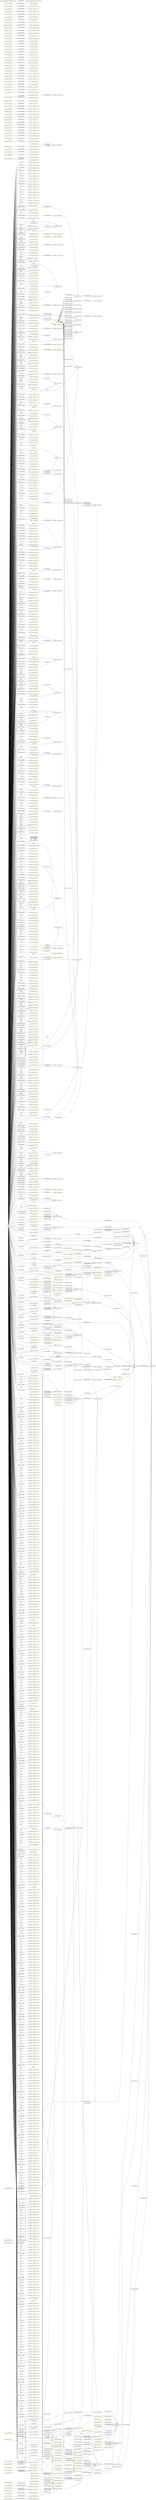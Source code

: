 digraph ar2dtool_diagram { 
rankdir=LR;
size="1501"
node [shape = rectangle, color="orange"]; "resource:SIO_000511" "resource:SIO_000520" "resource:SIO_000554" "resource:SIO_000344" "b79bd6:174e3c95444:-7fb6" "resource:SIO_001265" "resource:SIO_000806" "b79bd6:174e3c95444:-7db4" "resource:SIO_000112" "resource:SIO_000072" "resource:SIO_000452" "resource:SIO_010001" "resource:SIO_010010" "resource:SIO_010009" "resource:SIO_010341" "resource:SIO_001001" "resource:SIO_010456" "resource:SIO_000750" "resource:SIO_000256" "resource:SIO_000431" "resource:SIO_000758" "resource:SIO_000391" "resource:SIO_000692" "resource:SIO_000402" "resource:SIO_001091" "b79bd6:174e3c95444:-7cbf" "b79bd6:174e3c95444:-7dfa" "resource:SIO_010336" "resource:SIO_000776" "b79bd6:174e3c95444:-7d84" "resource:SIO_000494" "resource:SIO_000056" "b79bd6:174e3c95444:-7cb2" "resource:SIO_010530" "b79bd6:174e3c95444:-7c9e" "resource:SIO_001014" "resource:SIO_001405" "resource:SIO_000016" "resource:SIO_000092" "b79bd6:174e3c95444:-7e6c" "resource:SIO_010368" "resource:SIO_001216" "resource:SIO_010416" "resource:SIO_010289" "b79bd6:174e3c95444:-7f57" "resource:SIO_010048" "resource:SIO_010057" "b79bd6:174e3c95444:-7d6a" "resource:SIO_000167" "resource:SIO_000314" "resource:SIO_010375" "b79bd6:174e3c95444:-7cfd" "resource:SIO_001232" "resource:SIO_000962" "resource:SIO_010464" "resource:SIO_010295" "resource:SIO_000417" "b79bd6:174e3c95444:-7da5" "b79bd6:174e3c95444:-7eec" "resource:SIO_000106" "resource:SIO_000720" "resource:SIO_010450" "resource:SIO_010458" "b79bd6:174e3c95444:-7d7d" "resource:SIO_000532" "b79bd6:174e3c95444:-7f3a" "resource:SIO_000708" "resource:SIO_000070" "resource:SIO_000404" "resource:SIO_010346" "resource:SIO_010075" "resource:SIO_001176" "b79bd6:174e3c95444:-7e26" "resource:SIO_000185" "b79bd6:174e3c95444:-7e1d" "resource:SIO_001224" "resource:SIO_010035" "resource:SIO_000715" "b79bd6:174e3c95444:-7f9b" "b79bd6:174e3c95444:-7f15" "resource:SIO_010362" "resource:SIO_001210" "resource:SIO_001197" "resource:SIO_000116" "resource:SIO_001218" "resource:SIO_000810" "resource:SIO_000125" "resource:SIO_000701" "resource:SIO_000076" "resource:SIO_000456" "resource:SIO_010442" "b79bd6:174e3c95444:-7dcc" "b79bd6:174e3c95444:-7f7c" "b79bd6:174e3c95444:-7fd2" "resource:SIO_000268" "resource:SIO_000499" "resource:SIO_001010" "b79bd6:174e3c95444:-7fb2" "resource:SIO_011126" "resource:SIO_000754" "resource:SIO_010008" "b79bd6:174e3c95444:-7e9e" "resource:SIO_001135" "resource:SIO_001095" "resource:SIO_000089" "resource:SIO_001008" "resource:SIO_010455" "resource:SIO_000722" "b79bd6:174e3c95444:-7f8f" "resource:SIO_001045" "b79bd6:174e3c95444:-7edd" "resource:SIO_010462" "b79bd6:174e3c95444:-7dea" "b79bd6:174e3c95444:-7e0f" "resource:SIO_001353" "resource:SIO_010101" "resource:SIO_000036" "resource:SIO_000647" "resource:SIO_000538" "resource:SIO_010497" "resource:SIO_001291" "resource:SIO_010783" "resource:SIO_000458" "resource:SIO_001174" "resource:SIO_000913" "resource:SIO_000915" "b79bd6:174e3c95444:-7d3c" "resource:SIO_000613" "resource:SIO_000713" "resource:SIO_001188" "resource:SIO_000756" "resource:SIO_001297" "resource:SIO_010047" "resource:SIO_000123" "b79bd6:174e3c95444:-7e59" "resource:SIO_000074" "resource:SIO_000083" "resource:SIO_010448" "b79bd6:174e3c95444:-7f1e" "b79bd6:174e3c95444:-7f48" "resource:SIO_010533" "b79bd6:174e3c95444:-7ca2" "resource:SIO_000468" "resource:SIO_000014" "b79bd6:174e3c95444:-7e75" "resource:SIO_000516" "b79bd6:174e3c95444:-7c70" "b79bd6:174e3c95444:-7dbe" "resource:SIO_001093" "resource:SIO_000500" "resource:SIO_010051" "resource:SIO_001043" "resource:SIO_000508" "resource:SIO_000429" "resource:SIO_000809" "resource:SIO_010432" "resource:SIO_010782" "resource:SIO_000960" "resource:SIO_001132" "resource:SIO_010004" "resource:SIO_000524" "resource:SIO_000550" "resource:SIO_010020" "resource:SIO_000034" "resource:SIO_000434" "resource:SIO_000577" "resource:SIO_000005" "resource:SIO_010309" "resource:SIO_010344" "resource:SIO_000747" "resource:SIO_000279" "resource:SIO_000441" "resource:SIO_000327" "b79bd6:174e3c95444:-7d52" "resource:SIO_000462" "resource:SIO_000143" "b79bd6:174e3c95444:-7cf1" "resource:SIO_001295" "resource:SIO_000114" "resource:SIO_000454" "resource:SIO_000052" "resource:SIO_010378" "b79bd6:174e3c95444:-7c9a" "b79bd6:174e3c95444:-7d58" "resource:SIO_000353" "resource:SIO_001370" "resource:SIO_001269" "b79bd6:174e3c95444:-7ce3" "resource:SIO_000012" "resource:SIO_000752" "resource:SIO_000555" "resource:SIO_001107" "b79bd6:174e3c95444:-7cd5" "resource:SIO_001301" "b79bd6:174e3c95444:-7ea8" "resource:SIO_001035" "resource:SIO_001266" "resource:SIO_011001" "resource:SIO_000541" "resource:SIO_000270" "resource:SIO_000318" "resource:SIO_000549" "resource:SIO_001071" "resource:SIO_000512" "b79bd6:174e3c95444:-7ce9" "resource:SIO_000579" "resource:SIO_010460" "resource:SIO_000638" "resource:SIO_010011" "resource:SIO_001273" "resource:SIO_010410" "resource:SIO_000609" "resource:SIO_000148" "b79bd6:174e3c95444:-7e65" "resource:SIO_011118" "b79bd6:174e3c95444:-7d1e" "resource:SIO_001213" "resource:SIO_000704" "resource:SIO_010342" "resource:SIO_010071" "b79bd6:174e3c95444:-7f2f" "b79bd6:174e3c95444:-7d28" "resource:SIO_000460" "resource:SIO_010039" "b79bd6:174e3c95444:-7fc1" "resource:SIO_000257" "b79bd6:174e3c95444:-7eb2" "resource:SIO_000805" "resource:SIO_010337" "b79bd6:174e3c95444:-7d85" "resource:SIO_000664" "b79bd6:174e3c95444:-7f5d" "resource:SIO_001233" "resource:SIO_001375" "resource:SIO_001267" "resource:SIO_000261" "b79bd6:174e3c95444:-7f60" "resource:SIO_010058" "resource:SIO_010451" "b79bd6:174e3c95444:-7fac" "resource:SIO_001041" "resource:SIO_010459" "resource:SIO_000807" "resource:SIO_010358" "resource:SIO_000963" "resource:SIO_010780" "resource:SIO_000113" "resource:SIO_000004" "resource:SIO_000370" "resource:SIO_010296" "resource:SIO_010002" "resource:SIO_000405" "b79bd6:174e3c95444:-7d77" "resource:SIO_000440" "resource:SIO_000448" "b79bd6:174e3c95444:-7ffc" "resource:SIO_000721" "b79bd6:174e3c95444:-7de2" "b79bd6:174e3c95444:-7f05" "b79bd6:174e3c95444:-7d63" "resource:SIO_000751" "resource:SIO_000902" "resource:SIO_000432" "resource:SIO_010096" "resource:SIO_001294" "resource:SIO_001211" "b79bd6:174e3c95444:-7e43" "resource:SIO_000702" "resource:SIO_010334" "resource:SIO_001177" "resource:SIO_000269" "b79bd6:174e3c95444:-7e1e" "resource:SIO_001015" "resource:SIO_000390" "resource:SIO_010443" "resource:SIO_000457" "resource:SIO_010043" "resource:SIO_001090" "resource:SIO_000505" "resource:SIO_001046" "resource:SIO_000168" "resource:SIO_000321" "resource:SIO_001116" "resource:SIO_010376" "resource:SIO_010424" "resource:SIO_000965" "resource:SIO_000418" "b79bd6:174e3c95444:-7cea" "b79bd6:174e3c95444:-7c8f" "resource:SIO_001009" "resource:SIO_010056" "resource:SIO_000723" "resource:SIO_001264" "b79bd6:174e3c95444:-7f36" "resource:SIO_010090" "resource:SIO_011007" "b79bd6:174e3c95444:-7e2c" "resource:SIO_000111" "b79bd6:174e3c95444:-7f72" "resource:SIO_000097" "resource:SIO_010463" "resource:SIO_010000" "resource:SIO_000903" "b79bd6:174e3c95444:-7c61" "b79bd6:174e3c95444:-7e92" "resource:SIO_000614" "resource:SIO_000640" "resource:SIO_000146" "resource:SIO_000648" "b79bd6:174e3c95444:-7fda" "resource:SIO_000430" "b79bd6:174e3c95444:-7c93" "resource:SIO_001292" "resource:SIO_000289" "resource:SIO_000707" "resource:SIO_000337" "resource:SIO_000401" "resource:SIO_000459" "resource:SIO_000523" "resource:SIO_010340" "b79bd6:174e3c95444:-7f93" "resource:SIO_010074" "resource:SIO_001175" "resource:SIO_001040" "resource:SIO_000914" "resource:SIO_000275" "resource:SIO_000675" "b79bd6:174e3c95444:-7f43" "resource:SIO_000784" "b79bd6:174e3c95444:-7f6e" "resource:SIO_000714" "resource:SIO_011121" "resource:SIO_001298" "resource:SIO_001215" "resource:SIO_010288" "resource:SIO_010415" "resource:SIO_001136" "resource:SIO_000342" "resource:SIO_000376" "resource:SIO_000166" "resource:SIO_010508" "b79bd6:174e3c95444:-7dab" "resource:SIO_001231" "resource:SIO_000015" "resource:SIO_000580" "resource:SIO_000091" "resource:SIO_000150" "resource:SIO_010076" "resource:SIO_000995" "resource:SIO_001270" "resource:SIO_000307" "b79bd6:174e3c95444:-7c79" "resource:SIO_001094" "resource:SIO_000559" "resource:SIO_000501" "b79bd6:174e3c95444:-7e62" "resource:SIO_000509" "resource:SIO_001262" "resource:SIO_010457" "resource:SIO_000762" "resource:SIO_001074" "b79bd6:174e3c95444:-7ca9" "resource:SIO_000539" "resource:SIO_000961" "resource:SIO_010005" "b79bd6:174e3c95444:-7e54" "resource:SIO_010345" "resource:SIO_000328" "resource:SIO_010100" "resource:SIO_000463" "resource:SIO_000144" "resource:SIO_000035" "resource:SIO_000435" "resource:SIO_010094" "resource:SIO_000395" "resource:SIO_010029" "resource:SIO_000578" "resource:SIO_000115" "resource:SIO_001217" "resource:SIO_000006" "resource:SIO_000124" "resource:SIO_000626" "b79bd6:174e3c95444:-7cbc" "resource:SIO_001289" "resource:SIO_000498" "resource:SIO_000131" "resource:SIO_000653" "resource:SIO_000753" "resource:SIO_000997" "resource:SIO_001296" "resource:SIO_001209" "resource:SIO_000333" "resource:SIO_000455" "b79bd6:174e3c95444:-7d6e" "resource:SIO_000503" "b79bd6:174e3c95444:-7f97" "resource:SIO_000162" "resource:SIO_000284" "resource:SIO_001227" "resource:SIO_010038" "b79bd6:174e3c95444:-7e3d" "resource:SIO_000354" "b79bd6:174e3c95444:-7f77" "resource:SIO_011125" "b79bd6:174e3c95444:-7f27" "resource:SIO_010299" "resource:SIO_010007" "b79bd6:174e3c95444:-7ff8" "resource:SIO_000556" "resource:SIO_010411" "resource:SIO_010310" "resource:SIO_010054" "resource:SIO_001145" "resource:SIO_001302" "resource:SIO_000592" "resource:SIO_011002" "resource:SIO_011119" "resource:SIO_000428" "resource:SIO_000437" "resource:SIO_010099" "resource:SIO_001072" "b79bd6:174e3c95444:-7daf" "resource:SIO_000069" "b79bd6:174e3c95444:-7d9b" "resource:SIO_000000" "resource:SIO_000400" "resource:SIO_000967" "resource:SIO_010461" "resource:SIO_000639" "resource:SIO_001274" "b79bd6:174e3c95444:-7d73" "resource:SIO_000396" "b79bd6:174e3c95444:-7ed5" "resource:SIO_001003" "resource:SIO_000564" "resource:SIO_000719" "resource:SIO_000612" "resource:SIO_000258" "resource:SIO_001214" "resource:SIO_001290" "resource:SIO_000755" "resource:SIO_001336" "b79bd6:174e3c95444:-7c7f" "b79bd6:174e3c95444:-7c99" "resource:SIO_000705" "resource:SIO_000694" "resource:SIO_010046" "resource:SIO_000122" "b79bd6:174e3c95444:-7cc8" "resource:SIO_001038" "resource:SIO_010072" "b79bd6:174e3c95444:-7ec7" "b79bd6:174e3c95444:-7d10" "b79bd6:174e3c95444:-7cb4" "resource:SIO_010532" "resource:SIO_000959" "b79bd6:174e3c95444:-7cce" "resource:SIO_000476" "resource:SIO_000651" "resource:SIO_010025" "resource:SIO_001050" "b79bd6:174e3c95444:-7d02" "resource:SIO_000794" "resource:SIO_001139" "resource:SIO_000073" "resource:SIO_000453" "resource:SIO_000340" "resource:SIO_010447" "resource:SIO_010059" "resource:SIO_000483" "b79bd6:174e3c95444:-7e7b" "resource:SIO_010506" "resource:SIO_000319" "resource:SIO_001234" "resource:SIO_000262" "resource:SIO_000449" "b79bd6:174e3c95444:-7e4f" "resource:SIO_000108" "resource:SIO_010052" "b79bd6:174e3c95444:-7dda" "resource:SIO_000507" "resource:SIO_001260" "resource:SIO_000808" "b79bd6:174e3c95444:-7e16" "resource:SIO_010359" "resource:SIO_010423" "resource:SIO_000589" "resource:SIO_000017" "resource:SIO_010003" "resource:SIO_010343" "resource:SIO_000562" "resource:SIO_000142" "resource:SIO_000433" "resource:SIO_000469" "resource:SIO_000078" "resource:SIO_010044" "b79bd6:174e3c95444:-7e6f" "b79bd6:174e3c95444:-7fe3" "resource:SIO_000780" "resource:SIO_010030" "resource:SIO_000616" "resource:SIO_000966" "resource:SIO_000302" "b79bd6:174e3c95444:-7da1" "b79bd6:174e3c95444:-7ff0" "resource:SIO_010363" "resource:SIO_010284" "resource:SIO_000080" "resource:SIO_000984" "b79bd6:174e3c95444:-7f1b" "resource:SIO_001047" "resource:SIO_001117" "resource:SIO_010377" "resource:SIO_010091" "b79bd6:174e3c95444:-7cb8" "resource:SIO_010425" ; /*classes style*/
	"resource:SIO_010009" -> "resource:SIO_010010" [ label = "owl:disjointWith" ];
	"resource:SIO_001098" -> "resource:SIO_000272" [ label = "rdfs:subPropertyOf" ];
	"resource:SIO_010462" -> "resource:SIO_010463" [ label = "owl:disjointWith" ];
	"resource:SIO_001279" -> "resource:SIO_000008" [ label = "rdfs:subPropertyOf" ];
	"resource:SIO_010377" -> "resource:SIO_010378" [ label = "owl:disjointWith" ];
	"resource:SIO_010377" -> "b79bd6:174e3c95444:-7cbf" [ label = "owl:equivalentClass" ];
	"resource:SIO_000232" -> "resource:SIO_000062" [ label = "rdfs:subPropertyOf" ];
	"resource:SIO_000805" -> "resource:SIO_000806" [ label = "owl:disjointWith" ];
	"resource:SIO_010432" -> "b79bd6:174e3c95444:-7cb4" [ label = "owl:equivalentClass" ];
	"resource:SIO_000202" -> "resource:SIO_000145" [ label = "rdfs:subPropertyOf" ];
	"resource:SIO_000093" -> "resource:SIO_000068" [ label = "rdfs:subPropertyOf" ];
	"resource:SIO_001280" -> "resource:SIO_000011" [ label = "rdfs:subPropertyOf" ];
	"resource:SIO_000274" -> "resource:SIO_000497" [ label = "rdfs:subPropertyOf" ];
	"resource:SIO_000274" -> "resource:SIO_000244" [ label = "rdfs:subPropertyOf" ];
	"resource:SIO_001008" -> "b79bd6:174e3c95444:-7e16" [ label = "owl:equivalentClass" ];
	"resource:SIO_000455" -> "resource:SIO_000458" [ label = "owl:disjointWith" ];
	"resource:SIO_000455" -> "b79bd6:174e3c95444:-7f1e" [ label = "owl:equivalentClass" ];
	"resource:SIO_000063" -> "resource:SIO_000062" [ label = "rdfs:subPropertyOf" ];
	"resource:SIO_010082" -> "resource:SIO_010078" [ label = "rdfs:subPropertyOf" ];
	"resource:SIO_000244" -> "resource:SIO_000352" [ label = "rdfs:subPropertyOf" ];
	"resource:SIO_000636" -> "resource:SIO_000352" [ label = "rdfs:subPropertyOf" ];
	"resource:SIO_000425" -> "resource:SIO_000001" [ label = "rdfs:subPropertyOf" ];
	"resource:SIO_000214" -> "resource:SIO_000425" [ label = "rdfs:subPropertyOf" ];
	"resource:SIO_000793" -> "resource:SIO_000687" [ label = "rdfs:subPropertyOf" ];
	"resource:SIO_001401" -> "resource:SIO_001154" [ label = "rdfs:subPropertyOf" ];
	"resource:SIO_000974" -> "resource:SIO_000053" [ label = "rdfs:subPropertyOf" ];
	"resource:SIO_000497" -> "resource:SIO_000272" [ label = "rdfs:subPropertyOf" ];
	"resource:SIO_010782" -> "resource:SIO_010783" [ label = "owl:disjointWith" ];
	"resource:SIO_000286" -> "resource:SIO_000497" [ label = "rdfs:subPropertyOf" ];
	"resource:SIO_000552" -> "resource:SIO_000230" [ label = "rdfs:subPropertyOf" ];
	"resource:SIO_001262" -> "b79bd6:174e3c95444:-7d85" [ label = "owl:equivalentClass" ];
	"resource:SIO_000341" -> "resource:SIO_000425" [ label = "rdfs:subPropertyOf" ];
	"resource:SIO_000733" -> "resource:SIO_000737" [ label = "rdfs:subPropertyOf" ];
	"resource:SIO_000437" -> "b79bd6:174e3c95444:-7f3a" [ label = "owl:equivalentClass" ];
	"resource:SIO_010456" -> "b79bd6:174e3c95444:-7c9a" [ label = "owl:equivalentClass" ];
	"resource:SIO_000311" -> "resource:SIO_000232" [ label = "rdfs:subPropertyOf" ];
	"resource:SIO_000226" -> "resource:SIO_000236" [ label = "rdfs:subPropertyOf" ];
	"resource:SIO_000775" -> "resource:SIO_000773" [ label = "rdfs:subPropertyOf" ];
	"resource:SIO_000268" -> "b79bd6:174e3c95444:-7f6e" [ label = "owl:equivalentClass" ];
	"resource:SIO_000142" -> "resource:SIO_000143" [ label = "owl:disjointWith" ];
	"resource:SIO_000449" -> "resource:SIO_000468" [ label = "owl:disjointWith" ];
	"resource:SIO_000323" -> "resource:SIO_000128" [ label = "rdfs:subPropertyOf" ];
	"resource:SIO_001159" -> "resource:SIO_000062" [ label = "rdfs:subPropertyOf" ];
	"resource:SIO_000208" -> "resource:SIO_000773" [ label = "rdfs:subPropertyOf" ];
	"resource:SIO_000365" -> "resource:SIO_000219" [ label = "rdfs:subPropertyOf" ];
	"resource:SIO_000631" -> "resource:SIO_000628" [ label = "rdfs:subPropertyOf" ];
	"resource:SIO_000420" -> "resource:SIO_000425" [ label = "rdfs:subPropertyOf" ];
	"resource:SIO_000335" -> "resource:SIO_000652" [ label = "rdfs:subPropertyOf" ];
	"resource:SIO_000335" -> "resource:SIO_000293" [ label = "rdfs:subPropertyOf" ];
	"resource:SIO_000124" -> "b79bd6:174e3c95444:-7f93" [ label = "owl:equivalentClass" ];
	"resource:SIO_001045" -> "b79bd6:174e3c95444:-7e0f" [ label = "owl:equivalentClass" ];
	"resource:SIO_010058" -> "resource:SIO_010059" [ label = "owl:disjointWith" ];
	"resource:SIO_000673" -> "resource:SIO_000671" [ label = "rdfs:subPropertyOf" ];
	"resource:SIO_000462" -> "resource:SIO_000463" [ label = "owl:disjointWith" ];
	"resource:SIO_000251" -> "resource:SIO_000249" [ label = "rdfs:subPropertyOf" ];
	"resource:SIO_000643" -> "resource:SIO_000224" [ label = "rdfs:subPropertyOf" ];
	"resource:SIO_000558" -> "resource:SIO_010302" [ label = "rdfs:subPropertyOf" ];
	"resource:SIO_001353" -> "b79bd6:174e3c95444:-7d6e" [ label = "owl:equivalentClass" ];
	"resource:SIO_000221" -> "resource:SIO_000008" [ label = "rdfs:subPropertyOf" ];
	"resource:SIO_010336" -> "resource:SIO_010337" [ label = "owl:disjointWith" ];
	"resource:SIO_000709" -> "resource:SIO_000001" [ label = "rdfs:subPropertyOf" ];
	"resource:SIO_000293" -> "resource:SIO_000203" [ label = "rdfs:subPropertyOf" ];
	"resource:SIO_011126" -> "b79bd6:174e3c95444:-7c61" [ label = "owl:equivalentClass" ];
	"resource:SIO_000655" -> "resource:SIO_000294" [ label = "rdfs:subPropertyOf" ];
	"resource:SIO_000052" -> "b79bd6:174e3c95444:-7fda" [ label = "owl:equivalentClass" ];
	"resource:SIO_000710" -> "resource:SIO_000709" [ label = "rdfs:subPropertyOf" ];
	"resource:SIO_000233" -> "resource:SIO_000011" [ label = "rdfs:subPropertyOf" ];
	"resource:SIO_001154" -> "resource:SIO_000294" [ label = "rdfs:subPropertyOf" ];
	"resource:SIO_000203" -> "resource:SIO_000322" [ label = "rdfs:subPropertyOf" ];
	"resource:SIO_000697" -> "resource:SIO_000709" [ label = "rdfs:subPropertyOf" ];
	"resource:SIO_001009" -> "resource:SIO_001010" [ label = "owl:disjointWith" ];
	"resource:SIO_010083" -> "resource:SIO_010079" [ label = "rdfs:subPropertyOf" ];
	"resource:SIO_000064" -> "resource:SIO_000219" [ label = "rdfs:subPropertyOf" ];
	"resource:SIO_000456" -> "resource:SIO_000457" [ label = "owl:disjointWith" ];
	"resource:SIO_000245" -> "resource:SIO_000294" [ label = "rdfs:subPropertyOf" ];
	"resource:SIO_000511" -> "b79bd6:174e3c95444:-7f05" [ label = "owl:equivalentClass" ];
	"resource:SIO_000426" -> "resource:SIO_000425" [ label = "rdfs:subPropertyOf" ];
	"resource:SIO_000215" -> "resource:SIO_000011" [ label = "rdfs:subPropertyOf" ];
	"resource:SIO_001402" -> "resource:SIO_001154" [ label = "rdfs:subPropertyOf" ];
	"resource:SIO_000975" -> "resource:SIO_000093" [ label = "rdfs:subPropertyOf" ];
	"resource:SIO_000679" -> "resource:SIO_000054" [ label = "rdfs:subPropertyOf" ];
	"resource:SIO_000553" -> "resource:SIO_000231" [ label = "rdfs:subPropertyOf" ];
	"resource:SIO_000342" -> "b79bd6:174e3c95444:-7f48" [ label = "owl:equivalentClass" ];
	"resource:SIO_000734" -> "resource:SIO_000699" [ label = "rdfs:subPropertyOf" ];
	"resource:SIO_000257" -> "resource:SIO_000258" [ label = "owl:disjointWith" ];
	"resource:SIO_000131" -> "resource:SIO_001197" [ label = "owl:disjointWith" ];
	"resource:SIO_000523" -> "resource:SIO_000524" [ label = "owl:disjointWith" ];
	"resource:SIO_010457" -> "b79bd6:174e3c95444:-7c93" [ label = "owl:equivalentClass" ];
	"resource:SIO_000312" -> "resource:SIO_000229" [ label = "rdfs:subPropertyOf" ];
	"resource:SIO_000704" -> "resource:SIO_000721" [ label = "owl:disjointWith" ];
	"resource:SIO_000227" -> "resource:SIO_000643" [ label = "rdfs:subPropertyOf" ];
	"resource:SIO_000680" -> "resource:SIO_000679" [ label = "rdfs:subPropertyOf" ];
	"resource:SIO_010005" -> "resource:SIO_010047" [ label = "owl:disjointWith" ];
	"resource:SIO_000269" -> "resource:SIO_000270" [ label = "owl:disjointWith" ];
	"resource:SIO_010288" -> "resource:SIO_010289" [ label = "owl:disjointWith" ];
	"resource:SIO_000324" -> "resource:SIO_000202" [ label = "rdfs:subPropertyOf" ];
	"resource:SIO_010343" -> "b79bd6:174e3c95444:-7cea" [ label = "owl:equivalentClass" ];
	"resource:SIO_000692" -> "resource:SIO_000694" [ label = "owl:disjointWith" ];
	"resource:SIO_000028" -> "resource:SIO_000145" [ label = "rdfs:subPropertyOf" ];
	"resource:SIO_000209" -> "resource:SIO_000773" [ label = "rdfs:subPropertyOf" ];
	"resource:SIO_000577" -> "resource:SIO_000578" [ label = "owl:disjointWith" ];
	"resource:SIO_000758" -> "resource:SIO_001093" [ label = "owl:disjointWith" ];
	"resource:SIO_000240" -> "resource:SIO_000203" [ label = "rdfs:subPropertyOf" ];
	"resource:SIO_000632" -> "resource:SIO_000210" [ label = "rdfs:subPropertyOf" ];
	"resource:SIO_000421" -> "resource:SIO_000425" [ label = "rdfs:subPropertyOf" ];
	"resource:SIO_000210" -> "resource:SIO_000628" [ label = "rdfs:subPropertyOf" ];
	"resource:SIO_000125" -> "b79bd6:174e3c95444:-7f8f" [ label = "owl:equivalentClass" ];
	"resource:SIO_001046" -> "resource:SIO_001047" [ label = "owl:disjointWith" ];
	"resource:SIO_010410" -> "b79bd6:174e3c95444:-7cbc" [ label = "owl:equivalentClass" ];
	"resource:SIO_000970" -> "resource:SIO_000975" [ label = "rdfs:subPropertyOf" ];
	"resource:SIO_001101" -> "resource:SIO_000709" [ label = "rdfs:subPropertyOf" ];
	"resource:SIO_000674" -> "resource:SIO_000672" [ label = "rdfs:subPropertyOf" ];
	"resource:SIO_000589" -> "b79bd6:174e3c95444:-7eec" [ label = "owl:equivalentClass" ];
	"http://semanticscience.org/ontology/sio.owl" -> "http://creativecommons.org/licenses/by/4.0/" [ label = "terms:license" ];
	"resource:SIO_000252" -> "resource:SIO_000212" [ label = "rdfs:subPropertyOf" ];
	"resource:SIO_000644" -> "resource:SIO_000223" [ label = "rdfs:subPropertyOf" ];
	"resource:SIO_001269" -> "resource:SIO_001270" [ label = "owl:disjointWith" ];
	"resource:SIO_000222" -> "resource:SIO_000011" [ label = "rdfs:subPropertyOf" ];
	"resource:SIO_000011" -> "resource:SIO_000001" [ label = "rdfs:subPropertyOf" ];
	"resource:SIO_000318" -> "resource:SIO_000319" [ label = "owl:disjointWith" ];
	"resource:SIO_000294" -> "resource:SIO_000243" [ label = "rdfs:subPropertyOf" ];
	"resource:SIO_010000" -> "b79bd6:174e3c95444:-7d63" [ label = "owl:equivalentClass" ];
	"resource:SIO_001209" -> "b79bd6:174e3c95444:-7d9b" [ label = "owl:equivalentClass" ];
	"resource:SIO_000656" -> "resource:SIO_000655" [ label = "rdfs:subPropertyOf" ];
	"resource:SIO_000053" -> "resource:SIO_000028" [ label = "rdfs:subPropertyOf" ];
	"resource:SIO_000234" -> "resource:SIO_000008" [ label = "rdfs:subPropertyOf" ];
	"resource:SIO_001155" -> "resource:SIO_000352" [ label = "rdfs:subPropertyOf" ];
	"resource:SIO_000807" -> "resource:SIO_000808" [ label = "owl:disjointWith" ];
	"resource:SIO_001210" -> "resource:SIO_001211" [ label = "owl:disjointWith" ];
	"resource:SIO_000204" -> "resource:SIO_000322" [ label = "rdfs:subPropertyOf" ];
	"resource:SIO_000095" -> "resource:SIO_000011" [ label = "rdfs:subPropertyOf" ];
	"resource:SIO_000668" -> "resource:SIO_000628" [ label = "rdfs:subPropertyOf" ];
	"resource:SIO_010295" -> "resource:SIO_010296" [ label = "owl:disjointWith" ];
	"resource:SIO_000246" -> "resource:SIO_000245" [ label = "rdfs:subPropertyOf" ];
	"resource:SIO_000427" -> "resource:SIO_000424" [ label = "rdfs:subPropertyOf" ];
	"resource:SIO_000216" -> "resource:SIO_000008" [ label = "rdfs:subPropertyOf" ];
	"resource:SIO_001403" -> "resource:SIO_000001" [ label = "rdfs:subPropertyOf" ];
	"resource:SIO_000005" -> "resource:SIO_000340" [ label = "owl:disjointWith" ];
	"resource:SIO_000288" -> "resource:SIO_000203" [ label = "rdfs:subPropertyOf" ];
	"resource:SIO_000554" -> "resource:SIO_000555" [ label = "owl:disjointWith" ];
	"resource:SIO_000469" -> "b79bd6:174e3c95444:-7f15" [ label = "owl:equivalentClass" ];
	"resource:SIO_010362" -> "b79bd6:174e3c95444:-7cce" [ label = "owl:equivalentClass" ];
	"resource:SIO_000735" -> "resource:SIO_000733" [ label = "rdfs:subPropertyOf" ];
	"resource:SIO_000132" -> "resource:SIO_000322" [ label = "rdfs:subPropertyOf" ];
	"resource:SIO_010458" -> "b79bd6:174e3c95444:-7c8f" [ label = "owl:equivalentClass" ];
	"resource:SIO_000313" -> "resource:SIO_000310" [ label = "rdfs:subPropertyOf" ];
	"resource:SIO_000892" -> "resource:SIO_000212" [ label = "rdfs:subPropertyOf" ];
	"resource:SIO_000228" -> "resource:SIO_000644" [ label = "rdfs:subPropertyOf" ];
	"resource:SIO_000681" -> "resource:SIO_000679" [ label = "rdfs:subPropertyOf" ];
	"resource:SIO_000017" -> "resource:SIO_000354" [ label = "owl:disjointWith" ];
	"resource:SIO_010302" -> "resource:SIO_000272" [ label = "rdfs:subPropertyOf" ];
	"resource:SIO_000089" -> "b79bd6:174e3c95444:-7fc1" [ label = "owl:equivalentClass" ];
	"resource:SIO_000440" -> "b79bd6:174e3c95444:-7f2f" [ label = "owl:equivalentClass" ];
	"resource:SIO_000355" -> "resource:SIO_000229" [ label = "rdfs:subPropertyOf" ];
	"resource:SIO_000059" -> "resource:SIO_000008" [ label = "rdfs:subPropertyOf" ];
	"resource:SIO_010078" -> "resource:SIO_000338" [ label = "rdfs:subPropertyOf" ];
	"resource:SIO_000325" -> "b79bd6:174e3c95444:-7ff4" [ label = "owl:propertyChainAxiom" ];
	"resource:SIO_000325" -> "resource:SIO_000322" [ label = "rdfs:subPropertyOf" ];
	"resource:SIO_001035" -> "resource:SIO_001038" [ label = "owl:disjointWith" ];
	"resource:SIO_000029" -> "resource:SIO_000096" [ label = "rdfs:subPropertyOf" ];
	"resource:SIO_001301" -> "resource:SIO_001302" [ label = "owl:disjointWith" ];
	"resource:SIO_010048" -> "resource:SIO_010052" [ label = "owl:disjointWith" ];
	"resource:SIO_000482" -> "resource:SIO_000283" [ label = "rdfs:subPropertyOf" ];
	"resource:SIO_000060" -> "resource:SIO_000205" [ label = "rdfs:subPropertyOf" ];
	"resource:SIO_000452" -> "resource:SIO_000454" [ label = "owl:disjointWith" ];
	"resource:SIO_000452" -> "resource:SIO_000453" [ label = "owl:disjointWith" ];
	"resource:SIO_000241" -> "resource:SIO_000652" [ label = "rdfs:subPropertyOf" ];
	"resource:SIO_000241" -> "resource:SIO_000211" [ label = "rdfs:subPropertyOf" ];
	"resource:SIO_000633" -> "resource:SIO_000205" [ label = "rdfs:subPropertyOf" ];
	"resource:SIO_000422" -> "resource:SIO_000283" [ label = "rdfs:subPropertyOf" ];
	"resource:SIO_000211" -> "resource:SIO_000203" [ label = "rdfs:subPropertyOf" ];
	"resource:SIO_000971" -> "resource:SIO_000974" [ label = "rdfs:subPropertyOf" ];
	"resource:SIO_000307" -> "b79bd6:174e3c95444:-7f60" [ label = "owl:equivalentClass" ];
	"resource:SIO_000283" -> "resource:SIO_000272" [ label = "rdfs:subPropertyOf" ];
	"resource:SIO_000675" -> "b79bd6:174e3c95444:-7ec7" [ label = "owl:equivalentClass" ];
	"resource:SIO_000072" -> "resource:SIO_000073" [ label = "owl:disjointWith" ];
	"resource:SIO_000253" -> "resource:SIO_000008" [ label = "rdfs:subPropertyOf" ];
	"resource:SIO_001174" -> "b79bd6:174e3c95444:-7dbe" [ label = "owl:equivalentClass" ];
	"resource:SIO_000223" -> "resource:SIO_000008" [ label = "rdfs:subPropertyOf" ];
	"resource:SIO_010423" -> "b79bd6:174e3c95444:-7cb8" [ label = "owl:equivalentClass" ];
	"resource:SIO_000772" -> "resource:SIO_000631" [ label = "rdfs:subPropertyOf" ];
	"resource:SIO_000687" -> "resource:SIO_000322" [ label = "rdfs:subPropertyOf" ];
	"resource:SIO_001090" -> "resource:SIO_001091" [ label = "owl:disjointWith" ];
	"resource:SIO_000657" -> "resource:SIO_000352" [ label = "rdfs:subPropertyOf" ];
	"resource:SIO_000054" -> "resource:SIO_000053" [ label = "rdfs:subPropertyOf" ];
	"resource:SIO_000235" -> "resource:SIO_000586" [ label = "rdfs:subPropertyOf" ];
	"resource:SIO_001156" -> "resource:SIO_000294" [ label = "rdfs:subPropertyOf" ];
	"resource:SIO_001156" -> "resource:SIO_000229" [ label = "rdfs:subPropertyOf" ];
	"resource:SIO_000205" -> "resource:SIO_000212" [ label = "rdfs:subPropertyOf" ];
	"resource:SIO_000784" -> "resource:SIO_010048" [ label = "owl:disjointWith" ];
	"resource:SIO_000699" -> "resource:SIO_000737" [ label = "rdfs:subPropertyOf" ];
	"resource:SIO_000965" -> "b79bd6:174e3c95444:-7e43" [ label = "owl:equivalentClass" ];
	"resource:SIO_000096" -> "resource:SIO_000093" [ label = "rdfs:subPropertyOf" ];
	"resource:SIO_000362" -> "resource:SIO_000008" [ label = "rdfs:subPropertyOf" ];
	"resource:SIO_000277" -> "resource:SIO_000631" [ label = "rdfs:subPropertyOf" ];
	"resource:SIO_000066" -> "resource:SIO_000253" [ label = "rdfs:subPropertyOf" ];
	"resource:SIO_000458" -> "b79bd6:174e3c95444:-7f1b" [ label = "owl:equivalentClass" ];
	"resource:SIO_000332" -> "resource:SIO_000563" [ label = "rdfs:subPropertyOf" ];
	"resource:SIO_000247" -> "resource:SIO_000244" [ label = "rdfs:subPropertyOf" ];
	"resource:SIO_000905" -> "resource:SIO_000291" [ label = "rdfs:subPropertyOf" ];
	"resource:SIO_010532" -> "resource:SIO_010533" [ label = "owl:disjointWith" ];
	"resource:SIO_010447" -> "resource:SIO_010448" [ label = "owl:disjointWith" ];
	"resource:SIO_000217" -> "resource:SIO_000223" [ label = "rdfs:subPropertyOf" ];
	"resource:SIO_000609" -> "b79bd6:174e3c95444:-7edd" [ label = "owl:equivalentClass" ];
	"resource:SIO_001404" -> "resource:SIO_001403" [ label = "rdfs:subPropertyOf" ];
	"resource:SIO_000640" -> "resource:SIO_000751" [ label = "owl:disjointWith" ];
	"resource:SIO_010363" -> "b79bd6:174e3c95444:-7cc8" [ label = "owl:equivalentClass" ];
	"resource:SIO_000736" -> "resource:SIO_000001" [ label = "rdfs:subPropertyOf" ];
	"resource:SIO_010459" -> "resource:SIO_010460" [ label = "owl:disjointWith" ];
	"resource:SIO_000314" -> "b79bd6:174e3c95444:-7f5d" [ label = "owl:equivalentClass" ];
	"resource:SIO_000229" -> "resource:SIO_000132" [ label = "rdfs:subPropertyOf" ];
	"resource:SIO_000682" -> "resource:SIO_000029" [ label = "rdfs:subPropertyOf" ];
	"resource:SIO_000652" -> "resource:SIO_000203" [ label = "rdfs:subPropertyOf" ];
	"resource:SIO_001096" -> "resource:SIO_000272" [ label = "rdfs:subPropertyOf" ];
	"resource:SIO_000441" -> "b79bd6:174e3c95444:-7f27" [ label = "owl:equivalentClass" ];
	"resource:SIO_010375" -> "resource:SIO_010376" [ label = "owl:disjointWith" ];
	"resource:SIO_000356" -> "resource:SIO_000062" [ label = "rdfs:subPropertyOf" ];
	"resource:SIO_001277" -> "resource:SIO_000628" [ label = "rdfs:subPropertyOf" ];
	"resource:SIO_000230" -> "resource:SIO_000132" [ label = "rdfs:subPropertyOf" ];
	"resource:SIO_000145" -> "resource:SIO_000322" [ label = "rdfs:subPropertyOf" ];
	"resource:SIO_010079" -> "resource:SIO_000339" [ label = "rdfs:subPropertyOf" ];
	"resource:SIO_000960" -> "resource:SIO_000962" [ label = "owl:disjointWith" ];
	"resource:SIO_000960" -> "resource:SIO_000961" [ label = "owl:disjointWith" ];
	"resource:SIO_000272" -> "resource:SIO_000736" [ label = "rdfs:subPropertyOf" ];
	"resource:SIO_000579" -> "resource:SIO_000580" [ label = "owl:disjointWith" ];
	"resource:SIO_000061" -> "resource:SIO_000322" [ label = "rdfs:subPropertyOf" ];
	"resource:SIO_010080" -> "resource:SIO_010078" [ label = "rdfs:subPropertyOf" ];
	"resource:SIO_000242" -> "resource:SIO_000652" [ label = "rdfs:subPropertyOf" ];
	"resource:SIO_000242" -> "resource:SIO_000240" [ label = "rdfs:subPropertyOf" ];
	"resource:SIO_000634" -> "resource:SIO_000558" [ label = "rdfs:subPropertyOf" ];
	"resource:SIO_000900" -> "resource:SIO_000216" [ label = "rdfs:subPropertyOf" ];
	"resource:SIO_000549" -> "resource:SIO_000550" [ label = "owl:disjointWith" ];
	"resource:SIO_010442" -> "b79bd6:174e3c95444:-7ca9" [ label = "owl:equivalentClass" ];
	"resource:SIO_000338" -> "resource:SIO_000563" [ label = "rdfs:subPropertyOf" ];
	"resource:SIO_000338" -> "resource:SIO_000243" [ label = "rdfs:subPropertyOf" ];
	"resource:SIO_000212" -> "resource:SIO_000001" [ label = "rdfs:subPropertyOf" ];
	"resource:SIO_000972" -> "resource:SIO_000974" [ label = "rdfs:subPropertyOf" ];
	"resource:SIO_000495" -> "resource:SIO_000272" [ label = "rdfs:subPropertyOf" ];
	"resource:SIO_010780" -> "b79bd6:174e3c95444:-7c70" [ label = "owl:equivalentClass" ];
	"resource:SIO_000254" -> "resource:SIO_000011" [ label = "rdfs:subPropertyOf" ];
	"resource:SIO_000646" -> "resource:SIO_000643" [ label = "rdfs:subPropertyOf" ];
	"resource:SIO_000224" -> "resource:SIO_000011" [ label = "rdfs:subPropertyOf" ];
	"resource:SIO_000139" -> "resource:SIO_000132" [ label = "rdfs:subPropertyOf" ];
	"resource:SIO_010424" -> "resource:SIO_010425" [ label = "owl:disjointWith" ];
	"resource:SIO_000773" -> "resource:SIO_000252" [ label = "rdfs:subPropertyOf" ];
	"resource:SIO_000562" -> "resource:SIO_010284" [ label = "owl:disjointWith" ];
	"resource:SIO_000477" -> "resource:SIO_000422" [ label = "rdfs:subPropertyOf" ];
	"resource:SIO_010309" -> "resource:SIO_010310" [ label = "owl:disjointWith" ];
	"resource:SIO_000658" -> "resource:SIO_000657" [ label = "rdfs:subPropertyOf" ];
	"resource:SIO_001242" -> "resource:SIO_000736" [ label = "rdfs:subPropertyOf" ];
	"resource:SIO_001157" -> "resource:SIO_000352" [ label = "rdfs:subPropertyOf" ];
	"resource:SIO_000236" -> "resource:SIO_000646" [ label = "rdfs:subPropertyOf" ];
	"resource:SIO_000628" -> "resource:SIO_000001" [ label = "rdfs:subPropertyOf" ];
	"resource:SIO_000809" -> "b79bd6:174e3c95444:-7e6f" [ label = "owl:equivalentClass" ];
	"resource:SIO_000206" -> "resource:SIO_000772" [ label = "rdfs:subPropertyOf" ];
	"resource:SIO_000966" -> "resource:SIO_000967" [ label = "owl:disjointWith" ];
	"resource:SIO_000363" -> "resource:SIO_000011" [ label = "rdfs:subPropertyOf" ];
	"resource:SIO_000278" -> "resource:SIO_000252" [ label = "rdfs:subPropertyOf" ];
	"resource:SIO_000810" -> "b79bd6:174e3c95444:-7e6c" [ label = "owl:equivalentClass" ];
	"resource:SIO_000248" -> "resource:SIO_000352" [ label = "rdfs:subPropertyOf" ];
	"resource:SIO_000122" -> "b79bd6:174e3c95444:-7f9b" [ label = "owl:equivalentClass" ];
	"resource:SIO_000490" -> "resource:SIO_000482" [ label = "rdfs:subPropertyOf" ];
	"resource:SIO_000218" -> "resource:SIO_000224" [ label = "rdfs:subPropertyOf" ];
	"resource:SIO_000671" -> "resource:SIO_000008" [ label = "rdfs:subPropertyOf" ];
	"resource:SIO_001405" -> "resource:SIO_010052" [ label = "owl:disjointWith" ];
	"resource:SIO_000586" -> "resource:SIO_000644" [ label = "rdfs:subPropertyOf" ];
	"resource:SIO_000641" -> "resource:SIO_000008" [ label = "rdfs:subPropertyOf" ];
	"resource:SIO_000737" -> "resource:SIO_000736" [ label = "rdfs:subPropertyOf" ];
	"resource:SIO_000707" -> "resource:SIO_000708" [ label = "owl:disjointWith" ];
	"resource:SIO_000291" -> "resource:SIO_000230" [ label = "rdfs:subPropertyOf" ];
	"resource:SIO_000080" -> "resource:SIO_000448" [ label = "owl:disjointWith" ];
	"resource:SIO_001097" -> "resource:SIO_000272" [ label = "rdfs:subPropertyOf" ];
	"resource:SIO_010461" -> "resource:SIO_010464" [ label = "owl:disjointWith" ];
	"resource:SIO_001278" -> "resource:SIO_000628" [ label = "rdfs:subPropertyOf" ];
	"resource:SIO_000749" -> "resource:SIO_000737" [ label = "rdfs:subPropertyOf" ];
	"resource:SIO_000231" -> "resource:SIO_000062" [ label = "rdfs:subPropertyOf" ];
	"resource:SIO_000020" -> "resource:SIO_000210" [ label = "rdfs:subPropertyOf" ];
	"resource:SIO_010346" -> "b79bd6:174e3c95444:-7cd5" [ label = "owl:equivalentClass" ];
	"resource:SIO_000719" -> "resource:SIO_000720" [ label = "owl:disjointWith" ];
	"resource:SIO_000092" -> "b79bd6:174e3c95444:-7fb6" [ label = "owl:equivalentClass" ];
	"resource:SIO_000484" -> "resource:SIO_000482" [ label = "rdfs:subPropertyOf" ];
	"resource:SIO_000273" -> "resource:SIO_000053" [ label = "rdfs:subPropertyOf" ];
	"resource:SIO_000062" -> "resource:SIO_000322" [ label = "rdfs:subPropertyOf" ];
	"resource:SIO_010081" -> "resource:SIO_010079" [ label = "rdfs:subPropertyOf" ];
	"resource:SIO_001375" -> "b79bd6:174e3c95444:-7d6a" [ label = "owl:equivalentClass" ];
	"resource:SIO_000369" -> "resource:SIO_000273" [ label = "rdfs:subPropertyOf" ];
	"resource:SIO_000243" -> "resource:SIO_000322" [ label = "rdfs:subPropertyOf" ];
	"resource:SIO_000635" -> "resource:SIO_000294" [ label = "rdfs:subPropertyOf" ];
	"resource:SIO_000901" -> "resource:SIO_000215" [ label = "rdfs:subPropertyOf" ];
	"resource:SIO_000424" -> "resource:SIO_000283" [ label = "rdfs:subPropertyOf" ];
	"resource:SIO_000339" -> "resource:SIO_000557" [ label = "rdfs:subPropertyOf" ];
	"resource:SIO_000339" -> "resource:SIO_000243" [ label = "rdfs:subPropertyOf" ];
	"resource:SIO_000213" -> "resource:SIO_000425" [ label = "rdfs:subPropertyOf" ];
	"resource:SIO_000128" -> "resource:SIO_000061" [ label = "rdfs:subPropertyOf" ];
	"resource:SIO_000973" -> "resource:SIO_000975" [ label = "rdfs:subPropertyOf" ];
	"resource:SIO_000496" -> "resource:SIO_000495" [ label = "rdfs:subPropertyOf" ];
	"resource:SIO_000255" -> "resource:SIO_000008" [ label = "rdfs:subPropertyOf" ];
	"resource:SIO_000647" -> "resource:SIO_000648" [ label = "owl:disjointWith" ];
	"resource:SIO_010455" -> "b79bd6:174e3c95444:-7c9e" [ label = "owl:equivalentClass" ];
	"resource:SIO_000310" -> "resource:SIO_000093" [ label = "rdfs:subPropertyOf" ];
	"resource:SIO_000225" -> "resource:SIO_000235" [ label = "rdfs:subPropertyOf" ];
	"resource:SIO_000774" -> "resource:SIO_000772" [ label = "rdfs:subPropertyOf" ];
	"resource:SIO_001116" -> "resource:SIO_001117" [ label = "owl:disjointWith" ];
	"resource:SIO_000563" -> "resource:SIO_000628" [ label = "rdfs:subPropertyOf" ];
	"resource:SIO_000352" -> "resource:SIO_000243" [ label = "rdfs:subPropertyOf" ];
	"resource:SIO_001273" -> "resource:SIO_001274" [ label = "owl:disjointWith" ];
	"resource:SIO_000322" -> "resource:SIO_000001" [ label = "rdfs:subPropertyOf" ];
	"resource:SIO_001158" -> "resource:SIO_000229" [ label = "rdfs:subPropertyOf" ];
	"resource:SIO_000629" -> "resource:SIO_000557" [ label = "rdfs:subPropertyOf" ];
	"resource:SIO_000207" -> "resource:SIO_000772" [ label = "rdfs:subPropertyOf" ];
	"resource:SIO_010100" -> "resource:SIO_010101" [ label = "owl:disjointWith" ];
	"resource:SIO_000364" -> "resource:SIO_000253" [ label = "rdfs:subPropertyOf" ];
	"resource:SIO_000630" -> "resource:SIO_010302" [ label = "rdfs:subPropertyOf" ];
	"resource:SIO_000068" -> "resource:SIO_000061" [ label = "rdfs:subPropertyOf" ];
	"resource:SIO_000334" -> "resource:SIO_000652" [ label = "rdfs:subPropertyOf" ];
	"resource:SIO_000334" -> "resource:SIO_000288" [ label = "rdfs:subPropertyOf" ];
	"resource:SIO_000249" -> "resource:SIO_000294" [ label = "rdfs:subPropertyOf" ];
	"resource:SIO_000123" -> "b79bd6:174e3c95444:-7f97" [ label = "owl:equivalentClass" ];
	"resource:SIO_010057" -> "b79bd6:174e3c95444:-7d3c" [ label = "owl:equivalentClass" ];
	"resource:SIO_000491" -> "resource:SIO_000482" [ label = "rdfs:subPropertyOf" ];
	"resource:SIO_000219" -> "resource:SIO_000011" [ label = "rdfs:subPropertyOf" ];
	"resource:SIO_000672" -> "resource:SIO_000011" [ label = "rdfs:subPropertyOf" ];
	"resource:SIO_000008" -> "resource:SIO_000001" [ label = "rdfs:subPropertyOf" ];
	"resource:SIO_000250" -> "resource:SIO_000248" [ label = "rdfs:subPropertyOf" ];
	"resource:SIO_000642" -> "resource:SIO_000011" [ label = "rdfs:subPropertyOf" ];
	"resource:SIO_000557" -> "resource:SIO_000212" [ label = "rdfs:subPropertyOf" ];
	"resource:SIO_000738" -> "resource:SIO_000737" [ label = "rdfs:subPropertyOf" ];
	"resource:SIO_000612" -> "b79bd6:174e3c95444:-7ed5" [ label = "owl:equivalentClass" ];
	"NULL" -> "b79bd6:174e3c95444:-7c51" [ label = "rdf:rest" ];
	"NULL" -> "resource:SIO_000498" [ label = "rdf:first" ];
	"NULL" -> "resource:SIO_000070" [ label = "rdf:first" ];
	"NULL" -> "b79bd6:174e3c95444:-7c12" [ label = "rdf:rest" ];
	"NULL" -> "resource:SIO_000776" [ label = "owl:someValuesFrom" ];
	"NULL" -> "resource:SIO_000115" [ label = "rdf:first" ];
	"NULL" -> "resource:SIO_000613" [ label = "owl:someValuesFrom" ];
	"NULL" -> "resource:SIO_000146" [ label = "owl:someValuesFrom" ];
	"NULL" -> "resource:SIO_000072" [ label = "owl:someValuesFrom" ];
	"NULL" -> "b79bd6:174e3c95444:-7e72" [ label = "rdf:rest" ];
	"NULL" -> "b79bd6:174e3c95444:-7fe2" [ label = "owl:intersectionOf" ];
	"NULL" -> "resource:SIO_000059" [ label = "owl:onProperty" ];
	"NULL" -> "resource:SIO_010344" [ label = "owl:someValuesFrom" ];
	"NULL" -> "resource:SIO_001217" [ label = "rdf:first" ];
	"NULL" -> "resource:SIO_001177" [ label = "owl:someValuesFrom" ];
	"NULL" -> "b79bd6:174e3c95444:-7dcc" [ label = "owl:someValuesFrom" ];
	"NULL" -> "b79bd6:174e3c95444:-7dbc" [ label = "rdf:rest" ];
	"NULL" -> "b79bd6:174e3c95444:-7da5" [ label = "owl:someValuesFrom" ];
	"NULL" -> "resource:SIO_011007" [ label = "owl:someValuesFrom" ];
	"NULL" -> "b79bd6:174e3c95444:-7e25" [ label = "owl:intersectionOf" ];
	"NULL" -> "resource:SIO_000210" [ label = "owl:onProperty" ];
	"NULL" -> "b79bd6:174e3c95444:-7d73" [ label = "owl:someValuesFrom" ];
	"NULL" -> "b79bd6:174e3c95444:-7d3b" [ label = "owl:unionOf" ];
	"NULL" -> "resource:SIO_010450" [ label = "owl:someValuesFrom" ];
	"NULL" -> "resource:SIO_000433" [ label = "rdf:first" ];
	"NULL" -> "resource:SIO_000268" [ label = "owl:someValuesFrom" ];
	"NULL" -> "b79bd6:174e3c95444:-7d1e" [ label = "owl:someValuesFrom" ];
	"NULL" -> "b79bd6:174e3c95444:-7c7c" [ label = "rdf:rest" ];
	"NULL" -> "resource:SIO_010375" [ label = "rdf:first" ];
	"NULL" -> "b79bd6:174e3c95444:-7f7b" [ label = "owl:intersectionOf" ];
	"NULL" -> "b79bd6:174e3c95444:-7cc5" [ label = "rdf:rest" ];
	"NULL" -> "resource:SIO_000499" [ label = "owl:someValuesFrom" ];
	"NULL" -> "b79bd6:174e3c95444:-7f1a" [ label = "owl:unionOf" ];
	"NULL" -> "resource:SIO_000006" [ label = "rdf:first" ];
	"NULL" -> "b79bd6:174e3c95444:-7d7c" [ label = "owl:intersectionOf" ];
	"NULL" -> "b79bd6:174e3c95444:-7cb7" [ label = "owl:intersectionOf" ];
	"NULL" -> "resource:SIO_000456" [ label = "rdf:first" ];
	"NULL" -> "b79bd6:174e3c95444:-7cd2" [ label = "rdf:rest" ];
	"NULL" -> "resource:SIO_000272" [ label = "owl:onProperty" ];
	"NULL" -> "b79bd6:174e3c95444:-7c0f" [ label = "rdf:rest" ];
	"NULL" -> "b79bd6:174e3c95444:-7f94" [ label = "rdf:rest" ];
	"NULL" -> "b79bd6:174e3c95444:-7f55" [ label = "rdf:rest" ];
	"NULL" -> "resource:SIO_000069" [ label = "owl:someValuesFrom" ];
	"NULL" -> "b79bd6:174e3c95444:-7c5b" [ label = "rdf:rest" ];
	"NULL" -> "resource:SIO_000096" [ label = "owl:onProperty" ];
	"NULL" -> "b79bd6:174e3c95444:-7ee2" [ label = "rdf:rest" ];
	"NULL" -> "resource:SIO_000434" [ label = "rdf:first" ];
	"NULL" -> "resource:SIO_010079" [ label = "owl:onProperty" ];
	"NULL" -> "b79bd6:174e3c95444:-7e7c" [ label = "rdf:rest" ];
	"NULL" -> "resource:SIO_000214" [ label = "owl:onProperty" ];
	"NULL" -> "resource:SIO_010376" [ label = "rdf:first" ];
	"NULL" -> "resource:SIO_010094" [ label = "owl:someValuesFrom" ];
	"NULL" -> "resource:SIO_010463" [ label = "rdf:first" ];
	"NULL" -> "b79bd6:174e3c95444:-7daa" [ label = "owl:intersectionOf" ];
	"NULL" -> "resource:SIO_010010" [ label = "owl:onClass" ];
	"NULL" -> "b79bd6:174e3c95444:-7eb0" [ label = "rdf:rest" ];
	"NULL" -> "b79bd6:174e3c95444:-7f8e" [ label = "owl:intersectionOf" ];
	"NULL" -> "b79bd6:174e3c95444:-7f30" [ label = "rdf:rest" ];
	"NULL" -> "b79bd6:174e3c95444:-7f5c" [ label = "owl:intersectionOf" ];
	"NULL" -> "resource:SIO_000808" [ label = "rdf:first" ];
	"NULL" -> "b79bd6:174e3c95444:-7de7" [ label = "rdf:rest" ];
	"NULL" -> "resource:SIO_001047" [ label = "rdf:first" ];
	"NULL" -> "b79bd6:174e3c95444:-7da8" [ label = "rdf:rest" ];
	"NULL" -> "b79bd6:174e3c95444:-7cad" [ label = "rdf:rest" ];
	"NULL" -> "resource:SIO_010358" [ label = "rdf:first" ];
	"NULL" -> "resource:SIO_010008" [ label = "owl:someValuesFrom" ];
	"NULL" -> "resource:SIO_000261" [ label = "owl:someValuesFrom" ];
	"NULL" -> "b79bd6:174e3c95444:-7c5c" [ label = "owl:members" ];
	"NULL" -> "b79bd6:174e3c95444:-7db4" [ label = "owl:someValuesFrom" ];
	"NULL" -> "b79bd6:174e3c95444:-7c57" [ label = "rdf:rest" ];
	"NULL" -> "b79bd6:174e3c95444:-7e91" [ label = "owl:intersectionOf" ];
	"NULL" -> "b79bd6:174e3c95444:-7c18" [ label = "rdf:rest" ];
	"NULL" -> "resource:SIO_001050" [ label = "owl:someValuesFrom" ];
	"NULL" -> "resource:SIO_000635" [ label = "owl:onProperty" ];
	"NULL" -> "resource:SIO_000035" [ label = "rdf:first" ];
	"NULL" -> "resource:SIO_000355" [ label = "owl:onProperty" ];
	"NULL" -> "b79bd6:174e3c95444:-7e78" [ label = "rdf:rest" ];
	"NULL" -> "resource:SIO_000325" [ label = "rdf:first" ];
	"NULL" -> "b79bd6:174e3c95444:-7c25" [ label = "rdf:rest" ];
	"NULL" -> "resource:SIO_001234" [ label = "owl:someValuesFrom" ];
	"NULL" -> "resource:SIO_000707" [ label = "owl:someValuesFrom" ];
	"NULL" -> "resource:SIO_010464" [ label = "rdf:first" ];
	"NULL" -> "resource:SIO_001215" [ label = "rdf:first" ];
	"NULL" -> "b79bd6:174e3c95444:-7ce7" [ label = "owl:unionOf" ];
	"NULL" -> "resource:SIO_011119" [ label = "owl:someValuesFrom" ];
	"NULL" -> "b79bd6:174e3c95444:-7c32" [ label = "rdf:rest" ];
	"NULL" -> "b79bd6:174e3c95444:-7e9e" [ label = "owl:allValuesFrom" ];
	"NULL" -> "resource:SIO_000273" [ label = "owl:onProperty" ];
	"NULL" -> "resource:SIO_000915" [ label = "rdf:first" ];
	"NULL" -> "b79bd6:174e3c95444:-7f6c" [ label = "rdf:rest" ];
	"NULL" -> "resource:SIO_000312" [ label = "owl:onProperty" ];
	"NULL" -> "b79bd6:174e3c95444:-7f76" [ label = "owl:intersectionOf" ];
	"NULL" -> "resource:SIO_001227" [ label = "owl:someValuesFrom" ];
	"NULL" -> "b79bd6:174e3c95444:-7c00" [ label = "rdf:rest" ];
	"NULL" -> "resource:SIO_000333" [ label = "rdf:first" ];
	"NULL" -> "b79bd6:174e3c95444:-7e14" [ label = "rdf:rest" ];
	"NULL" -> "b79bd6:174e3c95444:-7f68" [ label = "owl:unionOf" ];
	"NULL" -> "b79bd6:174e3c95444:-7d01" [ label = "owl:intersectionOf" ];
	"NULL" -> "b79bd6:174e3c95444:-7f36" [ label = "owl:allValuesFrom" ];
	"NULL" -> "b79bd6:174e3c95444:-7e3c" [ label = "owl:intersectionOf" ];
	"NULL" -> "resource:SIO_001003" [ label = "owl:someValuesFrom" ];
	"NULL" -> "b79bd6:174e3c95444:-7d86" [ label = "rdf:rest" ];
	"NULL" -> "resource:SIO_000762" [ label = "owl:someValuesFrom" ];
	"NULL" -> "b79bd6:174e3c95444:-7d47" [ label = "rdf:rest" ];
	"NULL" -> "b79bd6:174e3c95444:-7c0b" [ label = "owl:members" ];
	"NULL" -> "resource:SIO_000256" [ label = "owl:someValuesFrom" ];
	"NULL" -> "b79bd6:174e3c95444:-7d83" [ label = "owl:intersectionOf" ];
	"NULL" -> "b79bd6:174e3c95444:-7d51" [ label = "owl:intersectionOf" ];
	"NULL" -> "resource:SIO_000115" [ label = "owl:someValuesFrom" ];
	"NULL" -> "resource:SIO_000671" [ label = "owl:onProperty" ];
	"NULL" -> "b79bd6:174e3c95444:-7cbe" [ label = "owl:unionOf" ];
	"NULL" -> "resource:SIO_010296" [ label = "rdf:first" ];
	"NULL" -> "b79bd6:174e3c95444:-7ce2" [ label = "owl:intersectionOf" ];
	"NULL" -> "resource:SIO_000755" [ label = "owl:someValuesFrom" ];
	"NULL" -> "b79bd6:174e3c95444:-7d61" [ label = "rdf:rest" ];
	"NULL" -> "resource:SIO_000402" [ label = "owl:onClass" ];
	"NULL" -> "b79bd6:174e3c95444:-7e8f" [ label = "rdf:rest" ];
	"NULL" -> "resource:SIO_000341" [ label = "owl:onProperty" ];
	"NULL" -> "resource:SIO_000501" [ label = "owl:onClass" ];
	"NULL" -> "resource:SIO_010450" [ label = "rdf:first" ];
	"NULL" -> "b79bd6:174e3c95444:-7cff" [ label = "rdf:rest" ];
	"NULL" -> "b79bd6:174e3c95444:-7c0a" [ label = "rdf:rest" ];
	"NULL" -> "b79bd6:174e3c95444:-7dd2" [ label = "owl:intersectionOf" ];
	"NULL" -> "resource:SIO_000507" [ label = "owl:allValuesFrom" ];
	"NULL" -> "resource:SIO_000113" [ label = "owl:someValuesFrom" ];
	"NULL" -> "resource:SIO_010038" [ label = "owl:someValuesFrom" ];
	"NULL" -> "b79bd6:174e3c95444:-7e6a" [ label = "rdf:rest" ];
	"NULL" -> "b79bd6:174e3c95444:-7c60" [ label = "owl:unionOf" ];
	"NULL" -> "resource:SIO_010008" [ label = "owl:onClass" ];
	"NULL" -> "resource:SIO_010001" [ label = "owl:onClass" ];
	"NULL" -> "b79bd6:174e3c95444:-7f57" [ label = "owl:someValuesFrom" ];
	"NULL" -> "b79bd6:174e3c95444:-7ce3" [ label = "owl:someValuesFrom" ];
	"NULL" -> "b79bd6:174e3c95444:-7de5" [ label = "owl:withRestrictions" ];
	"NULL" -> "resource:SIO_000723" [ label = "owl:someValuesFrom" ];
	"NULL" -> "resource:SIO_000097" [ label = "owl:someValuesFrom" ];
	"NULL" -> "resource:SIO_000006" [ label = "owl:someValuesFrom" ];
	"NULL" -> "b79bd6:174e3c95444:-7dd5" [ label = "rdf:rest" ];
	"NULL" -> "resource:SIO_001265" [ label = "rdf:first" ];
	"NULL" -> "b79bd6:174e3c95444:-7edc" [ label = "owl:unionOf" ];
	"NULL" -> "resource:SIO_010001" [ label = "rdf:first" ];
	"NULL" -> "resource:SIO_000291" [ label = "owl:onProperty" ];
	"NULL" -> "resource:SIO_001211" [ label = "owl:someValuesFrom" ];
	"NULL" -> "b79bd6:174e3c95444:-7fd8" [ label = "rdf:rest" ];
	"NULL" -> "b79bd6:174e3c95444:-7da0" [ label = "owl:intersectionOf" ];
	"NULL" -> "resource:SIO_000015" [ label = "rdf:first" ];
	"NULL" -> "resource:SIO_000675" [ label = "owl:someValuesFrom" ];
	"NULL" -> "b79bd6:174e3c95444:-7f14" [ label = "owl:intersectionOf" ];
	"NULL" -> "resource:SIO_000036" [ label = "owl:someValuesFrom" ];
	"NULL" -> "b79bd6:174e3c95444:-7eea" [ label = "rdf:rest" ];
	"NULL" -> "b79bd6:174e3c95444:-7cdc" [ label = "owl:unionOf" ];
	"NULL" -> "b79bd6:174e3c95444:-7d6b" [ label = "rdf:rest" ];
	"NULL" -> "resource:SIO_000106" [ label = "owl:someValuesFrom" ];
	"NULL" -> "resource:SIO_000004" [ label = "owl:someValuesFrom" ];
	"NULL" -> "resource:SIO_000752" [ label = "owl:someValuesFrom" ];
	"NULL" -> "b79bd6:174e3c95444:-7c13" [ label = "rdf:rest" ];
	"NULL" -> "resource:SIO_000984" [ label = "rdf:first" ];
	"NULL" -> "b79bd6:174e3c95444:-7f8c" [ label = "rdf:rest" ];
	"NULL" -> "b79bd6:174e3c95444:-7f96" [ label = "owl:intersectionOf" ];
	"NULL" -> "b79bd6:174e3c95444:-7f4d" [ label = "rdf:rest" ];
	"NULL" -> "xsd:double" [ label = "owl:onDatatype" ];
	"NULL" -> "resource:SIO_000370" [ label = "owl:allValuesFrom" ];
	"NULL" -> "resource:SIO_001266" [ label = "rdf:first" ];
	"NULL" -> "b79bd6:174e3c95444:-7c23" [ label = "owl:members" ];
	"NULL" -> "b79bd6:174e3c95444:-7ddc" [ label = "rdf:first" ];
	"NULL" -> "b79bd6:174e3c95444:-7c20" [ label = "rdf:rest" ];
	"NULL" -> "resource:SIO_010002" [ label = "rdf:first" ];
	"NULL" -> "b79bd6:174e3c95444:-7f5a" [ label = "rdf:rest" ];
	"NULL" -> "b79bd6:174e3c95444:-7eb1" [ label = "owl:unionOf" ];
	"NULL" -> "resource:SIO_000966" [ label = "rdf:first" ];
	"NULL" -> "b79bd6:174e3c95444:-7d99" [ label = "rdf:rest" ];
	"NULL" -> "resource:SIO_000400" [ label = "rdf:first" ];
	"NULL" -> "b79bd6:174e3c95444:-7eb2" [ label = "owl:someValuesFrom" ];
	"NULL" -> "resource:SIO_010342" [ label = "rdf:first" ];
	"NULL" -> "resource:SIO_010080" [ label = "owl:onProperty" ];
	"NULL" -> "b79bd6:174e3c95444:-7e41" [ label = "rdf:rest" ];
	"NULL" -> "b79bd6:174e3c95444:-7c37" [ label = "owl:members" ];
	"NULL" -> "resource:SIO_000776" [ label = "rdf:first" ];
	"NULL" -> "b79bd6:174e3c95444:-7e58" [ label = "owl:intersectionOf" ];
	"NULL" -> "b79bd6:174e3c95444:-7dcb" [ label = "owl:intersectionOf" ];
	"NULL" -> "resource:SIO_000228" [ label = "owl:onProperty" ];
	"NULL" -> "b79bd6:174e3c95444:-7cb9" [ label = "rdf:rest" ];
	"NULL" -> "resource:SIO_000310" [ label = "owl:onProperty" ];
	"NULL" -> "resource:SIO_000300" [ label = "owl:onProperty" ];
	"NULL" -> "b79bd6:174e3c95444:-7d67" [ label = "rdf:rest" ];
	"NULL" -> "resource:SIO_001294" [ label = "rdf:first" ];
	"NULL" -> "resource:SIO_000427" [ label = "owl:onProperty" ];
	"NULL" -> "b79bd6:174e3c95444:-7c8e" [ label = "owl:intersectionOf" ];
	"NULL" -> "resource:SIO_000720" [ label = "owl:someValuesFrom" ];
	"NULL" -> "b79bd6:174e3c95444:-7de2" [ label = "owl:someValuesFrom" ];
	"NULL" -> "b79bd6:174e3c95444:-7d27" [ label = "owl:intersectionOf" ];
	"NULL" -> "resource:SIO_010099" [ label = "owl:someValuesFrom" ];
	"NULL" -> "b79bd6:174e3c95444:-7e92" [ label = "owl:someValuesFrom" ];
	"NULL" -> "b79bd6:174e3c95444:-7d10" [ label = "owl:someValuesFrom" ];
	"NULL" -> "b79bd6:174e3c95444:-7d35" [ label = "rdf:rest" ];
	"NULL" -> "xsd:string" [ label = "owl:someValuesFrom" ];
	"NULL" -> "b79bd6:174e3c95444:-7eeb" [ label = "owl:unionOf" ];
	"NULL" -> "resource:SIO_010051" [ label = "rdf:first" ];
	"NULL" -> "resource:SIO_000111" [ label = "rdf:first" ];
	"NULL" -> "resource:SIO_000167" [ label = "rdf:first" ];
	"NULL" -> "resource:SIO_000641" [ label = "owl:onProperty" ];
	"NULL" -> "b79bd6:174e3c95444:-7d28" [ label = "owl:someValuesFrom" ];
	"NULL" -> "resource:SIO_000713" [ label = "owl:someValuesFrom" ];
	"NULL" -> "resource:SIO_010416" [ label = "owl:someValuesFrom" ];
	"NULL" -> "rdf:nil" [ label = "rdf:rest" ];
	"NULL" -> "b79bd6:174e3c95444:-7c92" [ label = "owl:intersectionOf" ];
	"NULL" -> "b79bd6:174e3c95444:-7f17" [ label = "rdf:rest" ];
	"NULL" -> "b79bd6:174e3c95444:-7ce0" [ label = "rdf:rest" ];
	"NULL" -> "resource:SIO_001040" [ label = "owl:someValuesFrom" ];
	"NULL" -> "b79bd6:174e3c95444:-7e6b" [ label = "owl:unionOf" ];
	"NULL" -> "b79bd6:174e3c95444:-7d0f" [ label = "owl:intersectionOf" ];
	"NULL" -> "b79bd6:174e3c95444:-7e15" [ label = "owl:unionOf" ];
	"NULL" -> "resource:SIO_000758" [ label = "owl:someValuesFrom" ];
	"NULL" -> "resource:SIO_010464" [ label = "owl:someValuesFrom" ];
	"NULL" -> "b79bd6:174e3c95444:-7f24" [ label = "rdf:rest" ];
	"NULL" -> "resource:SIO_000342" [ label = "rdf:first" ];
	"NULL" -> "b79bd6:174e3c95444:-7c2a" [ label = "rdf:rest" ];
	"NULL" -> "resource:SIO_001231" [ label = "owl:someValuesFrom" ];
	"NULL" -> "resource:SIO_000702" [ label = "owl:onClass" ];
	"NULL" -> "resource:SIO_000162" [ label = "owl:someValuesFrom" ];
	"NULL" -> "b79bd6:174e3c95444:-7ef0" [ label = "rdf:rest" ];
	"NULL" -> "b79bd6:174e3c95444:-7db3" [ label = "owl:intersectionOf" ];
	"NULL" -> "resource:SIO_000148" [ label = "owl:someValuesFrom" ];
	"NULL" -> "b79bd6:174e3c95444:-7d1d" [ label = "owl:unionOf" ];
	"NULL" -> "resource:SIO_000362" [ label = "owl:onProperty" ];
	"NULL" -> "resource:SIO_000963" [ label = "rdf:first" ];
	"NULL" -> "resource:SIO_000168" [ label = "rdf:first" ];
	"NULL" -> "resource:SIO_000091" [ label = "owl:allValuesFrom" ];
	"NULL" -> "resource:SIO_000559" [ label = "owl:someValuesFrom" ];
	"NULL" -> "resource:SIO_010448" [ label = "owl:onClass" ];
	"NULL" -> "b79bd6:174e3c95444:-7cfa" [ label = "rdf:rest" ];
	"NULL" -> "b79bd6:174e3c95444:-7e7b" [ label = "owl:someValuesFrom" ];
	"NULL" -> "b79bd6:174e3c95444:-7c19" [ label = "rdf:rest" ];
	"NULL" -> "resource:SIO_000370" [ label = "rdf:first" ];
	"NULL" -> "resource:SIO_000640" [ label = "owl:someValuesFrom" ];
	"NULL" -> "resource:SIO_010058" [ label = "rdf:first" ];
	"NULL" -> "resource:SIO_000092" [ label = "owl:someValuesFrom" ];
	"NULL" -> "b79bd6:174e3c95444:-7c58" [ label = "owl:members" ];
	"NULL" -> "resource:SIO_000395" [ label = "owl:someValuesFrom" ];
	"NULL" -> "b79bd6:174e3c95444:-7f71" [ label = "owl:intersectionOf" ];
	"NULL" -> "resource:SIO_001260" [ label = "rdf:first" ];
	"NULL" -> "b79bd6:174e3c95444:-7c26" [ label = "rdf:rest" ];
	"NULL" -> "resource:SIO_000638" [ label = "owl:someValuesFrom" ];
	"NULL" -> "b79bd6:174e3c95444:-7fc6" [ label = "rdf:rest" ];
	"NULL" -> "b79bd6:174e3c95444:-7d2c" [ label = "owl:intersectionOf" ];
	"NULL" -> "b79bd6:174e3c95444:-7dd0" [ label = "rdf:rest" ];
	"NULL" -> "b79bd6:174e3c95444:-7d72" [ label = "owl:intersectionOf" ];
	"NULL" -> "b79bd6:174e3c95444:-7d0d" [ label = "rdf:rest" ];
	"NULL" -> "b79bd6:174e3c95444:-7c33" [ label = "rdf:rest" ];
	"NULL" -> "resource:SIO_011002" [ label = "owl:someValuesFrom" ];
	"NULL" -> "b79bd6:174e3c95444:-7e08" [ label = "rdf:rest" ];
	"NULL" -> "resource:SIO_000715" [ label = "owl:someValuesFrom" ];
	"NULL" -> "resource:SIO_000284" [ label = "owl:someValuesFrom" ];
	"NULL" -> "resource:SIO_001210" [ label = "rdf:first" ];
	"NULL" -> "b79bd6:174e3c95444:-7bfb" [ label = "rdf:rest" ];
	"NULL" -> "resource:SIO_000083" [ label = "owl:someValuesFrom" ];
	"NULL" -> "resource:SIO_000015" [ label = "owl:allValuesFrom" ];
	"NULL" -> "b79bd6:174e3c95444:-7fd1" [ label = "owl:intersectionOf" ];
	"NULL" -> "b79bd6:174e3c95444:-7c40" [ label = "rdf:rest" ];
	"NULL" -> "b79bd6:174e3c95444:-7fe0" [ label = "rdf:rest" ];
	"NULL" -> "resource:SIO_010362" [ label = "owl:someValuesFrom" ];
	"NULL" -> "resource:SIO_010059" [ label = "rdf:first" ];
	"NULL" -> "b79bd6:174e3c95444:-7e61" [ label = "rdf:rest" ];
	"NULL" -> "resource:SIO_000390" [ label = "owl:someValuesFrom" ];
	"NULL" -> "xsd:anyURI" [ label = "owl:someValuesFrom" ];
	"NULL" -> "resource:SIO_010443" [ label = "owl:someValuesFrom" ];
	"NULL" -> "b79bd6:174e3c95444:-7dab" [ label = "owl:someValuesFrom" ];
	"NULL" -> "b79bd6:174e3c95444:-7c49" [ label = "owl:members" ];
	"NULL" -> "rdfs:Literal" [ label = "owl:allValuesFrom" ];
	"NULL" -> "resource:SIO_001210" [ label = "owl:someValuesFrom" ];
	"NULL" -> "resource:SIO_010010" [ label = "rdf:first" ];
	"NULL" -> "b79bd6:174e3c95444:-7ce6" [ label = "rdf:rest" ];
	"NULL" -> "resource:SIO_001211" [ label = "rdf:first" ];
	"NULL" -> "b79bd6:174e3c95444:-7fae" [ label = "rdf:rest" ];
	"NULL" -> "b79bd6:174e3c95444:-7d52" [ label = "owl:someValuesFrom" ];
	"NULL" -> "b79bd6:174e3c95444:-7ca7" [ label = "rdf:rest" ];
	"NULL" -> "b79bd6:174e3c95444:-7d55" [ label = "rdf:rest" ];
	"NULL" -> "resource:SIO_001188" [ label = "owl:someValuesFrom" ];
	"NULL" -> "resource:SIO_001267" [ label = "rdf:first" ];
	"NULL" -> "b79bd6:174e3c95444:-7ee9" [ label = "rdf:rest" ];
	"NULL" -> "resource:SIO_000139" [ label = "owl:onProperty" ];
	"NULL" -> "b79bd6:174e3c95444:-7cd8" [ label = "owl:intersectionOf" ];
	"NULL" -> "resource:SIO_000805" [ label = "rdf:first" ];
	"NULL" -> "b79bd6:174e3c95444:-7fb2" [ label = "owl:someValuesFrom" ];
	"NULL" -> "resource:SIO_000631" [ label = "owl:onProperty" ];
	"NULL" -> "b79bd6:174e3c95444:-7cfc" [ label = "owl:intersectionOf" ];
	"NULL" -> "resource:SIO_000216" [ label = "owl:onProperty" ];
	"NULL" -> "resource:SIO_000401" [ label = "owl:onClass" ];
	"NULL" -> "resource:SIO_000334" [ label = "owl:onProperty" ];
	"NULL" -> "resource:SIO_010461" [ label = "owl:someValuesFrom" ];
	"NULL" -> "resource:SIO_000262" [ label = "rdf:first" ];
	"NULL" -> "resource:SIO_000967" [ label = "rdf:first" ];
	"NULL" -> "b79bd6:174e3c95444:-7f37" [ label = "rdf:rest" ];
	"NULL" -> "b79bd6:174e3c95444:-7c80" [ label = "owl:intersectionOf" ];
	"NULL" -> "resource:SIO_000500" [ label = "owl:onClass" ];
	"NULL" -> "b79bd6:174e3c95444:-7ec4" [ label = "rdf:rest" ];
	"NULL" -> "resource:SIO_000701" [ label = "owl:someValuesFrom" ];
	"NULL" -> "b79bd6:174e3c95444:-7e42" [ label = "owl:unionOf" ];
	"NULL" -> "b79bd6:174e3c95444:-7e05" [ label = "owl:unionOf" ];
	"NULL" -> "resource:SIO_000554" [ label = "rdf:first" ];
	"NULL" -> "b79bd6:174e3c95444:-7e1d" [ label = "rdf:first" ];
	"NULL" -> "resource:SIO_010011" [ label = "rdf:first" ];
	"NULL" -> "b79bd6:174e3c95444:-7e64" [ label = "owl:intersectionOf" ];
	"NULL" -> "b79bd6:174e3c95444:-7daf" [ label = "owl:someValuesFrom" ];
	"NULL" -> "resource:SIO_000279" [ label = "owl:someValuesFrom" ];
	"NULL" -> "b79bd6:174e3c95444:-7f12" [ label = "rdf:rest" ];
	"NULL" -> "resource:SIO_000270" [ label = "rdf:first" ];
	"NULL" -> "resource:SIO_000338" [ label = "owl:onProperty" ];
	"NULL" -> "b79bd6:174e3c95444:-7c2f" [ label = "owl:members" ];
	"NULL" -> "resource:SIO_000420" [ label = "owl:onProperty" ];
	"NULL" -> "b79bd6:174e3c95444:-7dc9" [ label = "rdf:rest" ];
	"NULL" -> "resource:SIO_000150" [ label = "owl:someValuesFrom" ];
	"NULL" -> "resource:SIO_000417" [ label = "owl:allValuesFrom" ];
	"NULL" -> "resource:SIO_010007" [ label = "owl:onClass" ];
	"NULL" -> "resource:SIO_000402" [ label = "rdf:first" ];
	"NULL" -> "resource:SIO_000404" [ label = "owl:someValuesFrom" ];
	"NULL" -> "b79bd6:174e3c95444:-7cdb" [ label = "rdf:rest" ];
	"NULL" -> "b79bd6:174e3c95444:-7c39" [ label = "rdf:rest" ];
	"NULL" -> "b79bd6:174e3c95444:-7e00" [ label = "owl:intersectionOf" ];
	"NULL" -> "b79bd6:174e3c95444:-7dd9" [ label = "owl:intersectionOf" ];
	"NULL" -> "b79bd6:174e3c95444:-7d02" [ label = "owl:someValuesFrom" ];
	"NULL" -> "resource:SIO_000555" [ label = "rdf:first" ];
	"NULL" -> "resource:SIO_000369" [ label = "owl:onProperty" ];
	"NULL" -> "b79bd6:174e3c95444:-7f47" [ label = "owl:intersectionOf" ];
	"NULL" -> "b79bd6:174e3c95444:-7e99" [ label = "rdf:rest" ];
	"NULL" -> "resource:SIO_001296" [ label = "rdf:first" ];
	"NULL" -> "resource:SIO_000302" [ label = "owl:someValuesFrom" ];
	"NULL" -> "resource:SIO_000512" [ label = "rdf:first" ];
	"NULL" -> "b79bd6:174e3c95444:-7c07" [ label = "rdf:rest" ];
	"NULL" -> "resource:SIO_000353" [ label = "owl:someValuesFrom" ];
	"NULL" -> "resource:SIO_000080" [ label = "owl:someValuesFrom" ];
	"NULL" -> "resource:SIO_001047" [ label = "owl:someValuesFrom" ];
	"NULL" -> "b79bd6:174e3c95444:-7db1" [ label = "rdf:rest" ];
	"NULL" -> "resource:SIO_001289" [ label = "rdf:first" ];
	"NULL" -> "b79bd6:174e3c95444:-7f7c" [ label = "owl:someValuesFrom" ];
	"NULL" -> "resource:SIO_000215" [ label = "owl:onProperty" ];
	"NULL" -> "b79bd6:174e3c95444:-7ff3" [ label = "rdf:rest" ];
	"NULL" -> "resource:SIO_010782" [ label = "rdf:first" ];
	"NULL" -> "b79bd6:174e3c95444:-7c14" [ label = "rdf:rest" ];
	"NULL" -> "resource:SIO_010334" [ label = "owl:onClass" ];
	"NULL" -> "b79bd6:174e3c95444:-7cf1" [ label = "owl:someValuesFrom" ];
	"NULL" -> "resource:SIO_010025" [ label = "rdf:first" ];
	"NULL" -> "resource:SIO_000674" [ label = "owl:onProperty" ];
	"NULL" -> "resource:SIO_000668" [ label = "owl:onProperty" ];
	"NULL" -> "resource:SIO_000328" [ label = "owl:someValuesFrom" ];
	"NULL" -> "b79bd6:174e3c95444:-7d3a" [ label = "rdf:rest" ];
	"NULL" -> "resource:SIO_010046" [ label = "rdf:first" ];
	"NULL" -> "b79bd6:174e3c95444:-7c21" [ label = "rdf:rest" ];
	"NULL" -> "b79bd6:174e3c95444:-7e4f" [ label = "owl:someValuesFrom" ];
	"NULL" -> "resource:SIO_001370" [ label = "owl:someValuesFrom" ];
	"NULL" -> "resource:SIO_010007" [ label = "rdf:first" ];
	"NULL" -> "resource:SIO_010044" [ label = "owl:onClass" ];
	"NULL" -> "b79bd6:174e3c95444:-7f1c" [ label = "rdf:rest" ];
	"NULL" -> "resource:SIO_010081" [ label = "owl:onProperty" ];
	"NULL" -> "resource:SIO_000750" [ label = "owl:someValuesFrom" ];
	"NULL" -> "resource:SIO_001297" [ label = "rdf:first" ];
	"NULL" -> "resource:SIO_001107" [ label = "owl:someValuesFrom" ];
	"NULL" -> "b79bd6:174e3c95444:-7e03" [ label = "rdf:rest" ];
	"NULL" -> "resource:SIO_001094" [ label = "rdf:first" ];
	"NULL" -> "resource:SIO_001072" [ label = "owl:someValuesFrom" ];
	"NULL" -> "resource:SIO_000997" [ label = "rdf:first" ];
	"NULL" -> "resource:SIO_000431" [ label = "rdf:first" ];
	"NULL" -> "resource:SIO_000063" [ label = "owl:onProperty" ];
	"NULL" -> "resource:SIO_010074" [ label = "rdf:first" ];
	"NULL" -> "b79bd6:174e3c95444:-7c7a" [ label = "rdf:rest" ];
	"NULL" -> "resource:SIO_010075" [ label = "owl:someValuesFrom" ];
	"NULL" -> "b79bd6:174e3c95444:-7d75" [ label = "rdf:rest" ];
	"NULL" -> "b79bd6:174e3c95444:-7c3c" [ label = "owl:members" ];
	"NULL" -> "resource:SIO_010343" [ label = "owl:someValuesFrom" ];
	"NULL" -> "b79bd6:174e3c95444:-7e33" [ label = "owl:intersectionOf" ];
	"NULL" -> "resource:SIO_010008" [ label = "rdf:first" ];
	"NULL" -> "resource:SIO_000052" [ label = "owl:someValuesFrom" ];
	"NULL" -> "resource:SIO_010299" [ label = "owl:someValuesFrom" ];
	"NULL" -> "b79bd6:174e3c95444:-7d43" [ label = "rdf:rest" ];
	"NULL" -> "resource:SIO_000975" [ label = "owl:onProperty" ];
	"NULL" -> "b79bd6:174e3c95444:-7f18" [ label = "rdf:rest" ];
	"NULL" -> "b79bd6:174e3c95444:-7c05" [ label = "owl:members" ];
	"NULL" -> "resource:SIO_001095" [ label = "rdf:first" ];
	"NULL" -> "b79bd6:174e3c95444:-7c1e" [ label = "rdf:rest" ];
	"NULL" -> "b79bd6:174e3c95444:-7f35" [ label = "owl:unionOf" ];
	"NULL" -> "b79bd6:174e3c95444:-7ea5" [ label = "rdf:rest" ];
	"NULL" -> "resource:SIO_000432" [ label = "rdf:first" ];
	"NULL" -> "resource:SIO_010508" [ label = "rdf:first" ];
	"NULL" -> "resource:SIO_000068" [ label = "rdf:first" ];
	"NULL" -> "resource:SIO_000212" [ label = "owl:onProperty" ];
	"NULL" -> "b79bd6:174e3c95444:-7e2b" [ label = "owl:unionOf" ];
	"NULL" -> "resource:SIO_010075" [ label = "rdf:first" ];
	"NULL" -> "resource:SIO_000754" [ label = "owl:someValuesFrom" ];
	"NULL" -> "resource:SIO_000701" [ label = "owl:onClass" ];
	"NULL" -> "resource:SIO_000512" [ label = "owl:onClass" ];
	"NULL" -> "resource:SIO_010461" [ label = "rdf:first" ];
	"NULL" -> "b79bd6:174e3c95444:-7f32" [ label = "rdf:rest" ];
	"NULL" -> "resource:SIO_000337" [ label = "owl:someValuesFrom" ];
	"NULL" -> "resource:SIO_000005" [ label = "rdf:first" ];
	"NULL" -> "resource:SIO_000806" [ label = "rdf:first" ];
	"NULL" -> "b79bd6:174e3c95444:-7e4c" [ label = "rdf:rest" ];
	"NULL" -> "b79bd6:174e3c95444:-7e0d" [ label = "rdf:rest" ];
	"NULL" -> "b79bd6:174e3c95444:-7cee" [ label = "rdf:rest" ];
	"NULL" -> "resource:SIO_000616" [ label = "owl:someValuesFrom" ];
	"NULL" -> "b79bd6:174e3c95444:-7f56" [ label = "owl:unionOf" ];
	"NULL" -> "resource:SIO_000132" [ label = "owl:onProperty" ];
	"NULL" -> "resource:SIO_010447" [ label = "owl:onClass" ];
	"NULL" -> "b79bd6:174e3c95444:-7c94" [ label = "rdf:rest" ];
	"NULL" -> "b79bd6:174e3c95444:-7e1a" [ label = "rdf:rest" ];
	"NULL" -> "resource:SIO_000076" [ label = "rdf:first" ];
	"NULL" -> "b79bd6:174e3c95444:-7ff9" [ label = "rdf:rest" ];
	"NULL" -> "resource:SIO_000780" [ label = "rdf:first" ];
	"NULL" -> "b79bd6:174e3c95444:-7d7f" [ label = "rdf:rest" ];
	"NULL" -> "resource:SIO_010009" [ label = "owl:someValuesFrom" ];
	"NULL" -> "resource:SIO_000483" [ label = "rdf:first" ];
	"NULL" -> "xsd:integer" [ label = "owl:someValuesFrom" ];
	"NULL" -> "b79bd6:174e3c95444:-7e85" [ label = "owl:someValuesFrom" ];
	"NULL" -> "resource:SIO_010462" [ label = "rdf:first" ];
	"NULL" -> "resource:SIO_000807" [ label = "rdf:first" ];
	"NULL" -> "b79bd6:174e3c95444:-7cc7" [ label = "owl:intersectionOf" ];
	"NULL" -> "resource:SIO_000476" [ label = "rdf:first" ];
	"NULL" -> "b79bd6:174e3c95444:-7c34" [ label = "rdf:rest" ];
	"NULL" -> "resource:SIO_001046" [ label = "rdf:first" ];
	"NULL" -> "b79bd6:174e3c95444:-7fd2" [ label = "owl:someValuesFrom" ];
	"NULL" -> "resource:SIO_000244" [ label = "owl:onProperty" ];
	"NULL" -> "resource:SIO_010007" [ label = "owl:someValuesFrom" ];
	"NULL" -> "b79bd6:174e3c95444:-7f43" [ label = "owl:someValuesFrom" ];
	"NULL" -> "b79bd6:174e3c95444:-7bfc" [ label = "rdf:rest" ];
	"NULL" -> "resource:SIO_000428" [ label = "rdf:first" ];
	"NULL" -> "resource:SIO_000503" [ label = "owl:someValuesFrom" ];
	"NULL" -> "b79bd6:174e3c95444:-7c41" [ label = "rdf:rest" ];
	"NULL" -> "b79bd6:174e3c95444:-7fb1" [ label = "owl:unionOf" ];
	"NULL" -> "resource:SIO_000995" [ label = "rdf:first" ];
	"NULL" -> "resource:SIO_000095" [ label = "owl:onProperty" ];
	"NULL" -> "resource:SIO_000068" [ label = "owl:onProperty" ];
	"NULL" -> "resource:SIO_000257" [ label = "rdf:first" ];
	"NULL" -> "resource:SIO_000034" [ label = "rdf:first" ];
	"NULL" -> "resource:SIO_010078" [ label = "owl:onProperty" ];
	"NULL" -> "b79bd6:174e3c95444:-7fb3" [ label = "rdf:rest" ];
	"NULL" -> "resource:SIO_000213" [ label = "owl:onProperty" ];
	"NULL" -> "b79bd6:174e3c95444:-7e23" [ label = "rdf:rest" ];
	"NULL" -> "resource:SIO_001074" [ label = "rdf:first" ];
	"NULL" -> "resource:SIO_001233" [ label = "owl:someValuesFrom" ];
	"NULL" -> "resource:SIO_000628" [ label = "owl:onProperty" ];
	"NULL" -> "b79bd6:174e3c95444:-7e3d" [ label = "owl:someValuesFrom" ];
	"NULL" -> "b79bd6:174e3c95444:-7d88" [ label = "rdf:rest" ];
	"NULL" -> "resource:SIO_000538" [ label = "rdf:first" ];
	"NULL" -> "b79bd6:174e3c95444:-7dac" [ label = "rdf:rest" ];
	"NULL" -> "resource:SIO_011118" [ label = "owl:someValuesFrom" ];
	"NULL" -> "b79bd6:174e3c95444:-7fee" [ label = "rdf:rest" ];
	"NULL" -> "b79bd6:174e3c95444:-7e1e" [ label = "owl:someValuesFrom" ];
	"NULL" -> "b79bd6:174e3c95444:-7faf" [ label = "rdf:rest" ];
	"NULL" -> "resource:SIO_000429" [ label = "rdf:first" ];
	"NULL" -> "resource:SIO_010346" [ label = "rdf:first" ];
	"NULL" -> "resource:SIO_000015" [ label = "owl:someValuesFrom" ];
	"NULL" -> "xsd:decimal" [ label = "owl:someValuesFrom" ];
	"NULL" -> "b79bd6:174e3c95444:-7e53" [ label = "owl:intersectionOf" ];
	"NULL" -> "b79bd6:174e3c95444:-7cb5" [ label = "rdf:rest" ];
	"NULL" -> "resource:SIO_000258" [ label = "rdf:first" ];
	"NULL" -> "resource:SIO_000217" [ label = "owl:onProperty" ];
	"NULL" -> "b79bd6:174e3c95444:-7e59" [ label = "owl:someValuesFrom" ];
	"NULL" -> "resource:SIO_000520" [ label = "owl:onClass" ];
	"NULL" -> "b79bd6:174e3c95444:-7c3e" [ label = "rdf:rest" ];
	"NULL" -> "resource:SIO_000116" [ label = "owl:onClass" ];
	"NULL" -> "resource:SIO_000539" [ label = "rdf:first" ];
	"NULL" -> "b79bd6:174e3c95444:-7f45" [ label = "rdf:rest" ];
	"NULL" -> "b79bd6:174e3c95444:-7c4b" [ label = "rdf:rest" ];
	"NULL" -> "b79bd6:174e3c95444:-7d81" [ label = "rdf:rest" ];
	"NULL" -> "b79bd6:174e3c95444:-7f04" [ label = "owl:unionOf" ];
	"NULL" -> "b79bd6:174e3c95444:-7cb3" [ label = "owl:intersectionOf" ];
	"NULL" -> "resource:SIO_010004" [ label = "owl:someValuesFrom" ];
	"NULL" -> "resource:SIO_001224" [ label = "owl:someValuesFrom" ];
	"NULL" -> "resource:SIO_000626" [ label = "rdf:first" ];
	"NULL" -> "b79bd6:174e3c95444:-7ed2" [ label = "rdf:rest" ];
	"NULL" -> "b79bd6:174e3c95444:-7e7e" [ label = "owl:intersectionOf" ];
	"NULL" -> "b79bd6:174e3c95444:-7c4e" [ label = "owl:members" ];
	"NULL" -> "resource:SIO_010090" [ label = "rdf:first" ];
	"NULL" -> "resource:SIO_010009" [ label = "rdf:first" ];
	"NULL" -> "resource:SIO_010295" [ label = "rdf:first" ];
	"NULL" -> "b79bd6:174e3c95444:-7e3a" [ label = "rdf:rest" ];
	"NULL" -> "b79bd6:174e3c95444:-7dd7" [ label = "rdf:rest" ];
	"NULL" -> "resource:SIO_000626" [ label = "owl:someValuesFrom" ];
	"NULL" -> "resource:SIO_000651" [ label = "owl:someValuesFrom" ];
	"NULL" -> "b79bd6:174e3c95444:-7e75" [ label = "owl:someValuesFrom" ];
	"NULL" -> "b79bd6:174e3c95444:-7c47" [ label = "rdf:rest" ];
	"NULL" -> "b79bd6:174e3c95444:-7c08" [ label = "rdf:rest" ];
	"NULL" -> "b79bd6:174e3c95444:-7d49" [ label = "owl:intersectionOf" ];
	"NULL" -> "resource:SIO_001156" [ label = "owl:onProperty" ];
	"NULL" -> "b79bd6:174e3c95444:-7c6f" [ label = "owl:unionOf" ];
	"NULL" -> "b79bd6:174e3c95444:-7c54" [ label = "rdf:rest" ];
	"NULL" -> "resource:SIO_010091" [ label = "rdf:first" ];
	"NULL" -> "b79bd6:174e3c95444:-7eac" [ label = "owl:intersectionOf" ];
	"NULL" -> "resource:SIO_011126" [ label = "owl:someValuesFrom" ];
	"NULL" -> "b79bd6:174e3c95444:-7d7a" [ label = "rdf:rest" ];
	"NULL" -> "resource:SIO_010096" [ label = "owl:someValuesFrom" ];
	"NULL" -> "resource:SIO_000722" [ label = "owl:someValuesFrom" ];
	"NULL" -> "b79bd6:174e3c95444:-7f4f" [ label = "rdf:rest" ];
	"NULL" -> "resource:SIO_000005" [ label = "owl:someValuesFrom" ];
	"NULL" -> "resource:SIO_001264" [ label = "rdf:first" ];
	"NULL" -> "b79bd6:174e3c95444:-7c22" [ label = "rdf:rest" ];
	"NULL" -> "b79bd6:174e3c95444:-7dea" [ label = "owl:someValuesFrom" ];
	"NULL" -> "b79bd6:174e3c95444:-7e82" [ label = "rdf:rest" ];
	"NULL" -> "b79bd6:174e3c95444:-7dfe" [ label = "rdf:rest" ];
	"NULL" -> "resource:SIO_010035" [ label = "owl:someValuesFrom" ];
	"NULL" -> "b79bd6:174e3c95444:-7e83" [ label = "rdf:first" ];
	"NULL" -> "resource:SIO_010340" [ label = "rdf:first" ];
	"NULL" -> "b79bd6:174e3c95444:-7d62" [ label = "owl:unionOf" ];
	"NULL" -> "b79bd6:174e3c95444:-7d77" [ label = "owl:someValuesFrom" ];
	"NULL" -> "resource:SIO_000232" [ label = "owl:onProperty" ];
	"NULL" -> "resource:SIO_000376" [ label = "owl:someValuesFrom" ];
	"NULL" -> "resource:SIO_001214" [ label = "rdf:first" ];
	"NULL" -> "b79bd6:174e3c95444:-7f2a" [ label = "rdf:rest" ];
	"NULL" -> "resource:SIO_001292" [ label = "rdf:first" ];
	"NULL" -> "resource:SIO_000734" [ label = "owl:onProperty" ];
	"NULL" -> "resource:SIO_010456" [ label = "rdf:first" ];
	"NULL" -> "b79bd6:174e3c95444:-7fcf" [ label = "rdf:rest" ];
	"NULL" -> "b79bd6:174e3c95444:-7c78" [ label = "owl:intersectionOf" ];
	"NULL" -> "resource:SIO_000914" [ label = "rdf:first" ];
	"NULL" -> "b79bd6:174e3c95444:-7c8c" [ label = "rdf:rest" ];
	"NULL" -> "b79bd6:174e3c95444:-7dbd" [ label = "owl:unionOf" ];
	"NULL" -> "b79bd6:174e3c95444:-7e6e" [ label = "owl:unionOf" ];
	"NULL" -> "b79bd6:174e3c95444:-7ec6" [ label = "owl:intersectionOf" ];
	"NULL" -> "resource:SIO_010337" [ label = "owl:onClass" ];
	"NULL" -> "resource:SIO_000459" [ label = "rdf:first" ];
	"NULL" -> "resource:SIO_000653" [ label = "owl:someValuesFrom" ];
	"NULL" -> "resource:SIO_000483" [ label = "owl:someValuesFrom" ];
	"NULL" -> "resource:SIO_000006" [ label = "owl:allValuesFrom" ];
	"NULL" -> "resource:SIO_010341" [ label = "rdf:first" ];
	"NULL" -> "resource:SIO_010030" [ label = "owl:someValuesFrom" ];
	"NULL" -> "resource:SIO_001035" [ label = "owl:someValuesFrom" ];
	"NULL" -> "resource:SIO_010001" [ label = "owl:someValuesFrom" ];
	"NULL" -> "b79bd6:174e3c95444:-7fb5" [ label = "owl:intersectionOf" ];
	"NULL" -> "b79bd6:174e3c95444:-7faa" [ label = "rdf:rest" ];
	"NULL" -> "b79bd6:174e3c95444:-7c1f" [ label = "rdf:rest" ];
	"NULL" -> "resource:SIO_010075" [ label = "owl:onClass" ];
	"NULL" -> "resource:SIO_000496" [ label = "owl:onProperty" ];
	"NULL" -> "b79bd6:174e3c95444:-7e54" [ label = "owl:someValuesFrom" ];
	"NULL" -> "resource:SIO_010334" [ label = "rdf:first" ];
	"NULL" -> "resource:SIO_000532" [ label = "owl:onClass" ];
	"NULL" -> "resource:SIO_000236" [ label = "owl:onProperty" ];
	"NULL" -> "resource:SIO_001041" [ label = "owl:someValuesFrom" ];
	"NULL" -> "b79bd6:174e3c95444:-7e1b" [ label = "owl:unionOf" ];
	"NULL" -> "b79bd6:174e3c95444:-7e47" [ label = "owl:intersectionOf" ];
	"NULL" -> "b79bd6:174e3c95444:-7dae" [ label = "owl:intersectionOf" ];
	"NULL" -> "resource:SIO_001135" [ label = "rdf:first" ];
	"NULL" -> "b79bd6:174e3c95444:-7e9d" [ label = "owl:intersectionOf" ];
	"NULL" -> "b79bd6:174e3c95444:-7ff0" [ label = "owl:allValuesFrom" ];
	"NULL" -> "resource:SIO_000166" [ label = "rdf:first" ];
	"NULL" -> "resource:SIO_010415" [ label = "owl:someValuesFrom" ];
	"NULL" -> "b79bd6:174e3c95444:-7f40" [ label = "rdf:rest" ];
	"NULL" -> "resource:SIO_000000" [ label = "rdf:first" ];
	"NULL" -> "b79bd6:174e3c95444:-7fcc" [ label = "owl:unionOf" ];
	"NULL" -> "b79bd6:174e3c95444:-7f90" [ label = "rdf:rest" ];
	"NULL" -> "b79bd6:174e3c95444:-7d6d" [ label = "owl:intersectionOf" ];
	"NULL" -> "b79bd6:174e3c95444:-7df7" [ label = "rdf:rest" ];
	"NULL" -> "b79bd6:174e3c95444:-7e0e" [ label = "owl:unionOf" ];
	"NULL" -> "resource:SIO_000614" [ label = "rdf:first" ];
	"NULL" -> "resource:SIO_000643" [ label = "owl:onProperty" ];
	"NULL" -> "resource:SIO_010099" [ label = "rdf:first" ];
	"NULL" -> "b79bd6:174e3c95444:-7cbd" [ label = "rdf:rest" ];
	"NULL" -> "xsd:integer" [ label = "owl:allValuesFrom" ];
	"NULL" -> "b79bd6:174e3c95444:-7ee4" [ label = "owl:intersectionOf" ];
	"NULL" -> "b79bd6:174e3c95444:-7f2e" [ label = "owl:intersectionOf" ];
	"NULL" -> "resource:SIO_010056" [ label = "rdf:first" ];
	"NULL" -> "b79bd6:174e3c95444:-7e62" [ label = "rdf:first" ];
	"NULL" -> "resource:SIO_000011" [ label = "owl:onProperty" ];
	"NULL" -> "resource:SIO_001336" [ label = "owl:onClass" ];
	"NULL" -> "b79bd6:174e3c95444:-7d69" [ label = "owl:intersectionOf" ];
	"NULL" -> "resource:SIO_000426" [ label = "owl:onProperty" ];
	"NULL" -> "b79bd6:174e3c95444:-7fc8" [ label = "rdf:rest" ];
	"NULL" -> "resource:SIO_001136" [ label = "rdf:first" ];
	"NULL" -> "b79bd6:174e3c95444:-7d37" [ label = "owl:intersectionOf" ];
	"NULL" -> "b79bd6:174e3c95444:-7ca1" [ label = "owl:unionOf" ];
	"NULL" -> "resource:SIO_000069" [ label = "owl:allValuesFrom" ];
	"NULL" -> "b79bd6:174e3c95444:-7c15" [ label = "owl:members" ];
	"NULL" -> "b79bd6:174e3c95444:-7c35" [ label = "rdf:rest" ];
	"NULL" -> "b79bd6:174e3c95444:-7ea7" [ label = "owl:intersectionOf" ];
	"NULL" -> "resource:SIO_010345" [ label = "owl:someValuesFrom" ];
	"NULL" -> "resource:SIO_001218" [ label = "rdf:first" ];
	"NULL" -> "resource:SIO_000115" [ label = "owl:allValuesFrom" ];
	"NULL" -> "b79bd6:174e3c95444:-7cb2" [ label = "rdf:first" ];
	"NULL" -> "b79bd6:174e3c95444:-7d9e" [ label = "rdf:rest" ];
	"NULL" -> "resource:SIO_000396" [ label = "owl:someValuesFrom" ];
	"NULL" -> "b79bd6:174e3c95444:-7eda" [ label = "rdf:rest" ];
	"NULL" -> "b79bd6:174e3c95444:-7f6f" [ label = "rdf:rest" ];
	"NULL" -> "b79bd6:174e3c95444:-7f42" [ label = "owl:intersectionOf" ];
	"NULL" -> "b79bd6:174e3c95444:-7c86" [ label = "owl:unionOf" ];
	"NULL" -> "b79bd6:174e3c95444:-7e26" [ label = "owl:someValuesFrom" ];
	"NULL" -> "b79bd6:174e3c95444:-7d1c" [ label = "rdf:rest" ];
	"NULL" -> "resource:SIO_000402" [ label = "owl:allValuesFrom" ];
	"NULL" -> "b79bd6:174e3c95444:-7e56" [ label = "rdf:rest" ];
	"NULL" -> "b79bd6:174e3c95444:-7c42" [ label = "rdf:rest" ];
	"NULL" -> "resource:SIO_000028" [ label = "owl:onProperty" ];
	"NULL" -> "b79bd6:174e3c95444:-7c03" [ label = "rdf:rest" ];
	"NULL" -> "resource:SIO_000269" [ label = "owl:someValuesFrom" ];
	"NULL" -> "resource:SIO_000091" [ label = "owl:someValuesFrom" ];
	"NULL" -> "b79bd6:174e3c95444:-7d58" [ label = "owl:someValuesFrom" ];
	"NULL" -> "resource:SIO_010451" [ label = "owl:someValuesFrom" ];
	"NULL" -> "resource:SIO_010057" [ label = "rdf:first" ];
	"NULL" -> "resource:SIO_010091" [ label = "owl:someValuesFrom" ];
	"NULL" -> "b79bd6:174e3c95444:-7ddf" [ label = "rdf:rest" ];
	"NULL" -> "resource:SIO_000000" [ label = "owl:someValuesFrom" ];
	"NULL" -> "xsd:float" [ label = "owl:someValuesFrom" ];
	"NULL" -> "resource:SIO_010363" [ label = "owl:someValuesFrom" ];
	"NULL" -> "b79bd6:174e3c95444:-7dec" [ label = "rdf:rest" ];
	"NULL" -> "resource:SIO_000776" [ label = "owl:allValuesFrom" ];
	"NULL" -> "resource:SIO_000457" [ label = "rdf:first" ];
	"NULL" -> "b79bd6:174e3c95444:-7e31" [ label = "rdf:rest" ];
	"NULL" -> "b79bd6:174e3c95444:-7c9f" [ label = "rdf:rest" ];
	"NULL" -> "b79bd6:174e3c95444:-7f92" [ label = "owl:intersectionOf" ];
	"NULL" -> "resource:SIO_011001" [ label = "owl:someValuesFrom" ];
	"NULL" -> "b79bd6:174e3c95444:-7c98" [ label = "owl:intersectionOf" ];
	"NULL" -> "b79bd6:174e3c95444:-7c9b" [ label = "rdf:rest" ];
	"NULL" -> "resource:SIO_000108" [ label = "owl:someValuesFrom" ];
	"NULL" -> "resource:SIO_001009" [ label = "rdf:first" ];
	"NULL" -> "resource:SIO_000230" [ label = "owl:onProperty" ];
	"NULL" -> "resource:SIO_000337" [ label = "rdf:first" ];
	"NULL" -> "resource:SIO_000435" [ label = "rdf:first" ];
	"NULL" -> "resource:SIO_000332" [ label = "owl:onProperty" ];
	"NULL" -> "b79bd6:174e3c95444:-7d25" [ label = "rdf:rest" ];
	"NULL" -> "resource:SIO_010377" [ label = "rdf:first" ];
	"NULL" -> "b79bd6:174e3c95444:-7fca" [ label = "rdf:rest" ];
	"NULL" -> "b79bd6:174e3c95444:-7c3f" [ label = "rdf:rest" ];
	"NULL" -> "b79bd6:174e3c95444:-7e84" [ label = "owl:withRestrictions" ];
	"NULL" -> "b79bd6:174e3c95444:-7cc3" [ label = "rdf:rest" ];
	"NULL" -> "b79bd6:174e3c95444:-7d8a" [ label = "owl:intersectionOf" ];
	"NULL" -> "resource:SIO_000902" [ label = "rdf:first" ];
	"NULL" -> "resource:SIO_010442" [ label = "owl:someValuesFrom" ];
	"NULL" -> "b79bd6:174e3c95444:-7d84" [ label = "rdf:first" ];
	"NULL" -> "b79bd6:174e3c95444:-7c4c" [ label = "rdf:rest" ];
	"NULL" -> "b79bd6:174e3c95444:-7cd0" [ label = "rdf:rest" ];
	"NULL" -> "b79bd6:174e3c95444:-7c0d" [ label = "rdf:rest" ];
	"NULL" -> "resource:SIO_010359" [ label = "rdf:first" ];
	"NULL" -> "resource:SIO_000262" [ label = "owl:someValuesFrom" ];
	"NULL" -> "resource:SIO_000313" [ label = "owl:onProperty" ];
	"NULL" -> "b79bd6:174e3c95444:-7ca2" [ label = "owl:someValuesFrom" ];
	"NULL" -> "resource:SIO_000505" [ label = "owl:someValuesFrom" ];
	"NULL" -> "b79bd6:174e3c95444:-7e6d" [ label = "rdf:rest" ];
	"NULL" -> "b79bd6:174e3c95444:-7fc0" [ label = "owl:intersectionOf" ];
	"NULL" -> "b79bd6:174e3c95444:-7c1a" [ label = "rdf:rest" ];
	"NULL" -> "b79bd6:174e3c95444:-7c9d" [ label = "owl:intersectionOf" ];
	"NULL" -> "resource:SIO_000261" [ label = "rdf:first" ];
	"NULL" -> "resource:SIO_000586" [ label = "owl:onProperty" ];
	"NULL" -> "resource:SIO_010043" [ label = "rdf:first" ];
	"NULL" -> "resource:SIO_010378" [ label = "rdf:first" ];
	"NULL" -> "b79bd6:174e3c95444:-7c76" [ label = "rdf:rest" ];
	"NULL" -> "b79bd6:174e3c95444:-7da4" [ label = "owl:intersectionOf" ];
	"NULL" -> "resource:SIO_000144" [ label = "owl:someValuesFrom" ];
	"NULL" -> "resource:SIO_000959" [ label = "rdf:first" ];
	"NULL" -> "resource:SIO_001216" [ label = "rdf:first" ];
	"NULL" -> "b79bd6:174e3c95444:-7de1" [ label = "owl:intersectionOf" ];
	"NULL" -> "resource:SIO_000509" [ label = "owl:onClass" ];
	"NULL" -> "resource:SIO_000020" [ label = "owl:onProperty" ];
	"NULL" -> "b79bd6:174e3c95444:-7fd9" [ label = "owl:unionOf" ];
	"NULL" -> "b79bd6:174e3c95444:-7c48" [ label = "rdf:rest" ];
	"NULL" -> "b79bd6:174e3c95444:-7c09" [ label = "rdf:rest" ];
	"NULL" -> "resource:SIO_000960" [ label = "owl:someValuesFrom" ];
	"NULL" -> "b79bd6:174e3c95444:-7d57" [ label = "owl:intersectionOf" ];
	"NULL" -> "resource:SIO_000112" [ label = "owl:someValuesFrom" ];
	"NULL" -> "b79bd6:174e3c95444:-7ce8" [ label = "owl:intersectionOf" ];
	"NULL" -> "b79bd6:174e3c95444:-7fa9" [ label = "rdf:rest" ];
	"NULL" -> "b79bd6:174e3c95444:-7d2f" [ label = "rdf:rest" ];
	"NULL" -> "resource:SIO_000564" [ label = "owl:someValuesFrom" ];
	"NULL" -> "b79bd6:174e3c95444:-7c55" [ label = "rdf:rest" ];
	"NULL" -> "b79bd6:174e3c95444:-7ff5" [ label = "rdf:rest" ];
	"NULL" -> "resource:SIO_000000" [ label = "owl:onClass" ];
	"NULL" -> "resource:SIO_000401" [ label = "rdf:first" ];
	"NULL" -> "resource:SIO_000672" [ label = "owl:onProperty" ];
	"NULL" -> "resource:SIO_010072" [ label = "owl:someValuesFrom" ];
	"NULL" -> "resource:SIO_000148" [ label = "owl:onClass" ];
	"NULL" -> "b79bd6:174e3c95444:-7c1c" [ label = "owl:members" ];
	"NULL" -> "resource:SIO_010044" [ label = "rdf:first" ];
	"NULL" -> "b79bd6:174e3c95444:-7c27" [ label = "owl:members" ];
	"NULL" -> "resource:SIO_010458" [ label = "owl:onClass" ];
	"NULL" -> "b79bd6:174e3c95444:-7e76" [ label = "rdf:rest" ];
	"NULL" -> "resource:SIO_000592" [ label = "owl:someValuesFrom" ];
	"NULL" -> "b79bd6:174e3c95444:-7f77" [ label = "owl:someValuesFrom" ];
	"NULL" -> "resource:SIO_000275" [ label = "rdf:first" ];
	"NULL" -> "resource:SIO_010009" [ label = "owl:onClass" ];
	"NULL" -> "resource:SIO_001014" [ label = "rdf:first" ];
	"NULL" -> "resource:SIO_001295" [ label = "rdf:first" ];
	"NULL" -> "b79bd6:174e3c95444:-7ddd" [ label = "owl:withRestrictions" ];
	"NULL" -> "resource:SIO_000400" [ label = "owl:onClass" ];
	"NULL" -> "resource:SIO_000221" [ label = "owl:onProperty" ];
	"NULL" -> "resource:SIO_000268" [ label = "rdf:first" ];
	"NULL" -> "b79bd6:174e3c95444:-7e51" [ label = "rdf:rest" ];
	"NULL" -> "resource:SIO_001046" [ label = "owl:someValuesFrom" ];
	"NULL" -> "b79bd6:174e3c95444:-7ce9" [ label = "rdf:first" ];
	"NULL" -> "b79bd6:174e3c95444:-7de6" [ label = "owl:someValuesFrom" ];
	"NULL" -> "resource:SIO_000477" [ label = "owl:onProperty" ];
	"NULL" -> "resource:SIO_010072" [ label = "rdf:first" ];
	"NULL" -> "b79bd6:174e3c95444:-7cc9" [ label = "rdf:rest" ];
	"NULL" -> "resource:SIO_000756" [ label = "owl:someValuesFrom" ];
	"NULL" -> "resource:SIO_000327" [ label = "owl:someValuesFrom" ];
	"NULL" -> "resource:SIO_000289" [ label = "owl:someValuesFrom" ];
	"NULL" -> "b79bd6:174e3c95444:-7c79" [ label = "owl:someValuesFrom" ];
	"NULL" -> "resource:SIO_010345" [ label = "owl:allValuesFrom" ];
	"NULL" -> "resource:SIO_000292" [ label = "owl:onProperty" ];
	"NULL" -> "xsd:double" [ label = "owl:someValuesFrom" ];
	"NULL" -> "b79bd6:174e3c95444:-7cd6" [ label = "rdf:rest" ];
	"NULL" -> "resource:SIO_010336" [ label = "owl:onClass" ];
	"NULL" -> "b79bd6:174e3c95444:-7e74" [ label = "owl:intersectionOf" ];
	"NULL" -> "b79bd6:174e3c95444:-7f98" [ label = "rdf:rest" ];
	"NULL" -> "b79bd6:174e3c95444:-7f72" [ label = "owl:someValuesFrom" ];
	"NULL" -> "resource:SIO_001145" [ label = "rdf:first" ];
	"NULL" -> "b79bd6:174e3c95444:-7ed9" [ label = "rdf:rest" ];
	"NULL" -> "b79bd6:174e3c95444:-7d45" [ label = "rdf:rest" ];
	"NULL" -> "resource:SIO_001015" [ label = "rdf:first" ];
	"NULL" -> "resource:SIO_000966" [ label = "owl:someValuesFrom" ];
	"NULL" -> "b79bd6:174e3c95444:-7c45" [ label = "owl:members" ];
	"NULL" -> "b79bd6:174e3c95444:-7c5f" [ label = "rdf:rest" ];
	"NULL" -> "b79bd6:174e3c95444:-7f80" [ label = "owl:intersectionOf" ];
	"NULL" -> "resource:SIO_001071" [ label = "owl:someValuesFrom" ];
	"NULL" -> "resource:SIO_000269" [ label = "rdf:first" ];
	"NULL" -> "resource:SIO_010074" [ label = "owl:onClass" ];
	"NULL" -> "b79bd6:174e3c95444:-7bfd" [ label = "owl:members" ];
	"NULL" -> "resource:SIO_000430" [ label = "rdf:first" ];
	"NULL" -> "b79bd6:174e3c95444:-7d7d" [ label = "owl:someValuesFrom" ];
	"NULL" -> "resource:SIO_000563" [ label = "owl:onProperty" ];
	"NULL" -> "b79bd6:174e3c95444:-7caf" [ label = "owl:intersectionOf" ];
	"NULL" -> "b79bd6:174e3c95444:-7cd4" [ label = "owl:intersectionOf" ];
	"NULL" -> "b79bd6:174e3c95444:-7de4" [ label = "rdf:first" ];
	"NULL" -> "resource:SIO_000225" [ label = "owl:onProperty" ];
	"NULL" -> "b79bd6:174e3c95444:-7c2d" [ label = "rdf:rest" ];
	"NULL" -> "b79bd6:174e3c95444:-7cb1" [ label = "rdf:rest" ];
	"NULL" -> "b79bd6:174e3c95444:-7de9" [ label = "owl:intersectionOf" ];
	"NULL" -> "resource:SIO_000673" [ label = "owl:onProperty" ];
	"NULL" -> "b79bd6:174e3c95444:-7f34" [ label = "rdf:rest" ];
	"NULL" -> "resource:SIO_010030" [ label = "rdf:first" ];
	"NULL" -> "resource:SIO_010076" [ label = "owl:someValuesFrom" ];
	"NULL" -> "b79bd6:174e3c95444:-7c3a" [ label = "rdf:rest" ];
	"NULL" -> "b79bd6:174e3c95444:-7d70" [ label = "rdf:rest" ];
	"NULL" -> "resource:SIO_000550" [ label = "owl:someValuesFrom" ];
	"NULL" -> "resource:SIO_000008" [ label = "owl:onProperty" ];
	"NULL" -> "b79bd6:174e3c95444:-7c7e" [ label = "owl:intersectionOf" ];
	"NULL" -> "b79bd6:174e3c95444:-7e65" [ label = "rdf:first" ];
	"NULL" -> "b79bd6:174e3c95444:-7df8" [ label = "rdf:rest" ];
	"NULL" -> "b79bd6:174e3c95444:-7f02" [ label = "rdf:rest" ];
	"NULL" -> "resource:SIO_000507" [ label = "rdf:first" ];
	"NULL" -> "resource:SIO_010411" [ label = "owl:someValuesFrom" ];
	"NULL" -> "b79bd6:174e3c95444:-7cf0" [ label = "owl:intersectionOf" ];
	"NULL" -> "resource:SIO_010044" [ label = "owl:someValuesFrom" ];
	"NULL" -> "resource:SIO_011125" [ label = "owl:onClass" ];
	"NULL" -> "b79bd6:174e3c95444:-7c96" [ label = "rdf:rest" ];
	"NULL" -> "resource:SIO_000644" [ label = "owl:onProperty" ];
	"NULL" -> "resource:SIO_000229" [ label = "owl:onProperty" ];
	"NULL" -> "resource:SIO_000646" [ label = "owl:onProperty" ];
	"NULL" -> "resource:SIO_000903" [ label = "rdf:first" ];
	"NULL" -> "resource:SIO_000311" [ label = "owl:onProperty" ];
	"NULL" -> "resource:SIO_000275" [ label = "owl:someValuesFrom" ];
	"NULL" -> "resource:SIO_000339" [ label = "owl:onProperty" ];
	"NULL" -> "b79bd6:174e3c95444:-7c2b" [ label = "owl:members" ];
	"NULL" -> "resource:SIO_000753" [ label = "owl:someValuesFrom" ];
	"NULL" -> "resource:SIO_010368" [ label = "owl:someValuesFrom" ];
	"NULL" -> "b79bd6:174e3c95444:-7ccb" [ label = "rdf:rest" ];
	"NULL" -> "b79bd6:174e3c95444:-7c7f" [ label = "owl:someValuesFrom" ];
	"NULL" -> "resource:SIO_010299" [ label = "rdf:first" ];
	"NULL" -> "b79bd6:174e3c95444:-7c29" [ label = "rdf:rest" ];
	"NULL" -> "b79bd6:174e3c95444:-7d4f" [ label = "rdf:rest" ];
	"NULL" -> "b79bd6:174e3c95444:-7ccd" [ label = "owl:intersectionOf" ];
	"NULL" -> "b79bd6:174e3c95444:-7c36" [ label = "rdf:rest" ];
	"NULL" -> "resource:SIO_000283" [ label = "owl:onProperty" ];
	"NULL" -> "resource:SIO_010003" [ label = "rdf:first" ];
	"NULL" -> "b79bd6:174e3c95444:-7edb" [ label = "rdf:rest" ];
	"NULL" -> "resource:SIO_000719" [ label = "owl:someValuesFrom" ];
	"NULL" -> "resource:SIO_000905" [ label = "owl:onProperty" ];
	"NULL" -> "resource:SIO_000751" [ label = "owl:someValuesFrom" ];
	"NULL" -> "b79bd6:174e3c95444:-7c43" [ label = "rdf:rest" ];
	"NULL" -> "b79bd6:174e3c95444:-7c04" [ label = "rdf:rest" ];
	"NULL" -> "b79bd6:174e3c95444:-7e18" [ label = "rdf:rest" ];
	"NULL" -> "resource:SIO_000093" [ label = "owl:onProperty" ];
	"NULL" -> "b79bd6:174e3c95444:-7fa8" [ label = "rdf:rest" ];
	"NULL" -> "b79bd6:174e3c95444:-7d2a" [ label = "rdf:rest" ];
	"NULL" -> "b79bd6:174e3c95444:-7c50" [ label = "rdf:rest" ];
	"NULL" -> "resource:SIO_000520" [ label = "owl:someValuesFrom" ];
	"NULL" -> "resource:SIO_001043" [ label = "owl:someValuesFrom" ];
	"NULL" -> "b79bd6:174e3c95444:-7e4e" [ label = "owl:intersectionOf" ];
	"NULL" -> "b79bd6:174e3c95444:-7c52" [ label = "owl:members" ];
	"NULL" -> "b79bd6:174e3c95444:-7c10" [ label = "owl:members" ];
	"NULL" -> "resource:SIO_000112" [ label = "rdf:first" ];
	"NULL" -> "resource:SIO_000340" [ label = "owl:someValuesFrom" ];
	"NULL" -> "resource:SIO_000714" [ label = "owl:someValuesFrom" ];
	"NULL" -> "resource:SIO_010082" [ label = "owl:onProperty" ];
	"NULL" -> "resource:SIO_001132" [ label = "rdf:first" ];
	"NULL" -> "b79bd6:174e3c95444:-7fac" [ label = "owl:someValuesFrom" ];
	"NULL" -> "resource:SIO_010046" [ label = "owl:someValuesFrom" ];
	"NULL" -> "b79bd6:174e3c95444:-7d76" [ label = "owl:unionOf" ];
	"NULL" -> "b79bd6:174e3c95444:-7c6e" [ label = "rdf:rest" ];
	"NULL" -> "b79bd6:174e3c95444:-7fbe" [ label = "rdf:rest" ];
	"NULL" -> "b79bd6:174e3c95444:-7e1c" [ label = "owl:intersectionOf" ];
	"NULL" -> "b79bd6:174e3c95444:-7f79" [ label = "rdf:rest" ];
	"NULL" -> "xsd:dateTime" [ label = "owl:someValuesFrom" ];
	"NULL" -> "resource:SIO_001232" [ label = "owl:someValuesFrom" ];
	"NULL" -> "b79bd6:174e3c95444:-7ff7" [ label = "owl:unionOf" ];
	"NULL" -> "resource:SIO_000114" [ label = "owl:onClass" ];
	"NULL" -> "b79bd6:174e3c95444:-7d31" [ label = "owl:intersectionOf" ];
	"NULL" -> "resource:SIO_010071" [ label = "owl:someValuesFrom" ];
	"NULL" -> "b79bd6:174e3c95444:-7ca8" [ label = "owl:unionOf" ];
	"NULL" -> "b79bd6:174e3c95444:-7c4d" [ label = "rdf:rest" ];
	"NULL" -> "resource:SIO_000460" [ label = "rdf:first" ];
	"NULL" -> "b79bd6:174e3c95444:-7c0e" [ label = "rdf:rest" ];
	"NULL" -> "b79bd6:174e3c95444:-7f19" [ label = "rdf:rest" ];
	"NULL" -> "resource:SIO_000664" [ label = "owl:someValuesFrom" ];
	"NULL" -> "b79bd6:174e3c95444:-7c5a" [ label = "rdf:rest" ];
	"NULL" -> "resource:SIO_000709" [ label = "owl:onProperty" ];
	"NULL" -> "b79bd6:174e3c95444:-7ea8" [ label = "owl:someValuesFrom" ];
	"NULL" -> "resource:SIO_010039" [ label = "owl:someValuesFrom" ];
	"NULL" -> "b79bd6:174e3c95444:-7c01" [ label = "owl:members" ];
	"NULL" -> "resource:SIO_010010" [ label = "owl:someValuesFrom" ];
	"NULL" -> "b79bd6:174e3c95444:-7c1b" [ label = "rdf:rest" ];
	"NULL" -> "resource:SIO_000344" [ label = "owl:someValuesFrom" ];
	"NULL" -> "resource:SIO_000501" [ label = "owl:someValuesFrom" ];
	"NULL" -> "resource:SIO_000270" [ label = "owl:someValuesFrom" ];
	"NULL" -> "b79bd6:174e3c95444:-7fab" [ label = "owl:unionOf" ];
	"NULL" -> "b79bd6:174e3c95444:-7f22" [ label = "rdf:rest" ];
	"NULL" -> "resource:SIO_000639" [ label = "owl:someValuesFrom" ];
	"NULL" -> "b79bd6:174e3c95444:-7d9a" [ label = "owl:unionOf" ];
	"NULL" -> "b79bd6:174e3c95444:-7cde" [ label = "rdf:rest" ];
	"NULL" -> "b79bd6:174e3c95444:-7d82" [ label = "owl:unionOf" ];
	"NULL" -> "resource:SIO_000321" [ label = "owl:someValuesFrom" ];
	"NULL" -> "resource:SIO_001139" [ label = "rdf:first" ];
	"NULL" -> "resource:SIO_001001" [ label = "owl:someValuesFrom" ];
	"NULL" -> "b79bd6:174e3c95444:-7dda" [ label = "owl:someValuesFrom" ];
	"NULL" -> "resource:SIO_000494" [ label = "owl:someValuesFrom" ];
	"NULL" -> "resource:SIO_000356" [ label = "owl:onProperty" ];
	"NULL" -> "resource:SIO_000000" [ label = "owl:allValuesFrom" ];
	"NULL" -> "resource:SIO_010783" [ label = "rdf:first" ];
	"NULL" -> "b79bd6:174e3c95444:-7c84" [ label = "rdf:rest" ];
	"NULL" -> "resource:SIO_000508" [ label = "owl:onClass" ];
	"NULL" -> "resource:SIO_000004" [ label = "rdf:first" ];
	"NULL" -> "resource:SIO_011121" [ label = "owl:someValuesFrom" ];
	"NULL" -> "resource:SIO_001154" [ label = "owl:onProperty" ];
	"NULL" -> "b79bd6:174e3c95444:-7c56" [ label = "rdf:rest" ];
	"NULL" -> "resource:SIO_000632" [ label = "owl:onProperty" ];
	"NULL" -> "resource:SIO_000227" [ label = "owl:onProperty" ];
	"NULL" -> "b79bd6:174e3c95444:-7c17" [ label = "rdf:rest" ];
	"NULL" -> "resource:SIO_011125" [ label = "rdf:first" ];
	"NULL" -> "b79bd6:174e3c95444:-7c97" [ label = "owl:unionOf" ];
	"NULL" -> "resource:SIO_000335" [ label = "owl:onProperty" ];
	"NULL" -> "b79bd6:174e3c95444:-7f26" [ label = "owl:intersectionOf" ];
	"NULL" -> "resource:SIO_000710" [ label = "owl:onProperty" ];
	"NULL" -> "resource:SIO_010457" [ label = "owl:onClass" ];
	"NULL" -> "b79bd6:174e3c95444:-7c99" [ label = "rdf:first" ];
	"NULL" -> "b79bd6:174e3c95444:-7f5e" [ label = "rdf:rest" ];
	"NULL" -> "resource:SIO_000012" [ label = "rdf:first" ];
	"NULL" -> "resource:SIO_000552" [ label = "owl:onProperty" ];
	"NULL" -> "b79bd6:174e3c95444:-7cbb" [ label = "owl:intersectionOf" ];
	"NULL" -> "b79bd6:174e3c95444:-7c31" [ label = "rdf:rest" ];
	"NULL" -> "b79bd6:174e3c95444:-7e45" [ label = "rdf:rest" ];
	"NULL" -> "b79bd6:174e3c95444:-7e81" [ label = "rdf:first" ];
	"NULL" -> "resource:SIO_000245" [ label = "owl:onProperty" ];
	"NULL" -> "b79bd6:174e3c95444:-7e2c" [ label = "owl:allValuesFrom" ];
	"NULL" -> "resource:SIO_010497" [ label = "rdf:first" ];
	"NULL" -> "resource:SIO_000516" [ label = "rdf:first" ];
	"NULL" -> "b79bd6:174e3c95444:-7dde" [ label = "owl:someValuesFrom" ];
	"NULL" -> "b79bd6:174e3c95444:-7f2c" [ label = "rdf:rest" ];
	"NULL" -> "b79bd6:174e3c95444:-7cfd" [ label = "owl:someValuesFrom" ];
	"NULL" -> "resource:SIO_010043" [ label = "owl:someValuesFrom" ];
	"NULL" -> "resource:SIO_001175" [ label = "rdf:first" ];
	"NULL" -> "resource:SIO_001290" [ label = "rdf:first" ];
	"NULL" -> "resource:SIO_000062" [ label = "owl:onProperty" ];
	"NULL" -> "resource:SIO_011126" [ label = "rdf:first" ];
	"NULL" -> "resource:SIO_011125" [ label = "owl:someValuesFrom" ];
	"NULL" -> "resource:SIO_010029" [ label = "rdf:first" ];
	"NULL" -> "resource:SIO_010462" [ label = "owl:someValuesFrom" ];
	"NULL" -> "b79bd6:174e3c95444:-7ffb" [ label = "owl:unionOf" ];
	"NULL" -> "b79bd6:174e3c95444:-7d78" [ label = "rdf:rest" ];
	"NULL" -> "resource:SIO_001158" [ label = "owl:onProperty" ];
	"NULL" -> "b79bd6:174e3c95444:-7fb0" [ label = "rdf:rest" ];
	"NULL" -> "resource:SIO_000555" [ label = "owl:someValuesFrom" ];
	"NULL" -> "resource:SIO_010044" [ label = "owl:allValuesFrom" ];
	"NULL" -> "b79bd6:174e3c95444:-7e0a" [ label = "owl:intersectionOf" ];
	"NULL" -> "resource:SIO_000702" [ label = "owl:someValuesFrom" ];
	"NULL" -> "resource:SIO_000056" [ label = "owl:someValuesFrom" ];
	"NULL" -> "resource:SIO_000069" [ label = "rdf:first" ];
	"NULL" -> "b79bd6:174e3c95444:-7f9a" [ label = "owl:intersectionOf" ];
	"NULL" -> "b79bd6:174e3c95444:-7ce4" [ label = "rdf:rest" ];
	"NULL" -> "resource:SIO_001213" [ label = "rdf:first" ];
	"NULL" -> "b79bd6:174e3c95444:-7f67" [ label = "rdf:rest" ];
	"NULL" -> "resource:SIO_000747" [ label = "owl:someValuesFrom" ];
	"NULL" -> "resource:SIO_001176" [ label = "rdf:first" ];
	"NULL" -> "b79bd6:174e3c95444:-7f28" [ label = "rdf:rest" ];
	"NULL" -> "resource:SIO_001291" [ label = "rdf:first" ];
	"NULL" -> "b79bd6:174e3c95444:-7f74" [ label = "rdf:rest" ];
	"NULL" -> "b79bd6:174e3c95444:-7dee" [ label = "owl:intersectionOf" ];
	"NULL" -> "b79bd6:174e3c95444:-7c2e" [ label = "rdf:rest" ];
	"NULL" -> "resource:SIO_001010" [ label = "rdf:first" ];
	"NULL" -> "resource:SIO_000218" [ label = "owl:onProperty" ];
	"NULL" -> "b79bd6:174e3c95444:-7ed4" [ label = "owl:intersectionOf" ];
	"NULL" -> "b79bd6:174e3c95444:-7dfa" [ label = "owl:someValuesFrom" ];
	"NULL" -> "resource:SIO_010038" [ label = "owl:onClass" ];
	"NULL" -> "resource:SIO_011001" [ label = "owl:allValuesFrom" ];
	"NULL" -> "resource:SIO_000405" [ label = "owl:someValuesFrom" ];
	"NULL" -> "resource:SIO_000755" [ label = "rdf:first" ];
	"NULL" -> "resource:SIO_010074" [ label = "owl:someValuesFrom" ];
	"NULL" -> "resource:SIO_000913" [ label = "rdf:first" ];
	"NULL" -> "resource:SIO_000070" [ label = "owl:someValuesFrom" ];
	"NULL" -> "b79bd6:174e3c95444:-7c3b" [ label = "rdf:rest" ];
	"NULL" -> "resource:SIO_010020" [ label = "rdf:first" ];
	"NULL" -> "b79bd6:174e3c95444:-7df9" [ label = "owl:unionOf" ];
	"NULL" -> "resource:SIO_000556" [ label = "rdf:first" ];
	"NULL" -> "b79bd6:174e3c95444:-7f1d" [ label = "owl:unionOf" ];
	"NULL" -> "b79bd6:174e3c95444:-7e9b" [ label = "rdf:rest" ];
	"NULL" -> "b79bd6:174e3c95444:-7f03" [ label = "rdf:rest" ];
	"NULL" -> "b79bd6:174e3c95444:-7f5f" [ label = "owl:unionOf" ];
	"NULL" -> "resource:SIO_010000" [ label = "owl:someValuesFrom" ];
	"NULL" -> "resource:SIO_000687" [ label = "owl:onProperty" ];
	"NULL" -> "b79bd6:174e3c95444:-7fe3" [ label = "owl:someValuesFrom" ];
	"NULL" -> "resource:SIO_000794" [ label = "rdf:first" ];
	"NULL" -> "resource:SIO_000705" [ label = "rdf:first" ];
	"NULL" -> "b79bd6:174e3c95444:-7e7a" [ label = "owl:intersectionOf" ];
	"NULL" -> "b79bd6:174e3c95444:-7f39" [ label = "owl:intersectionOf" ];
	"NULL" -> "resource:SIO_010054" [ label = "rdf:first" ];
	"NULL" -> "b79bd6:174e3c95444:-7e2a" [ label = "rdf:rest" ];
	"NULL" -> "b79bd6:174e3c95444:-7dc7" [ label = "rdf:rest" ];
	"NULL" -> "resource:SIO_000114" [ label = "rdf:first" ];
	"NULL" -> "resource:SIO_010506" [ label = "owl:someValuesFrom" ];
	"NULL" -> "rdfs:Literal" [ label = "owl:someValuesFrom" ];
	"NULL" -> "b79bd6:174e3c95444:-7fef" [ label = "owl:unionOf" ];
	"NULL" -> "b79bd6:174e3c95444:-7da1" [ label = "owl:someValuesFrom" ];
	"NULL" -> "resource:SIO_000697" [ label = "owl:onProperty" ];
	"NULL" -> "b79bd6:174e3c95444:-7ef2" [ label = "owl:intersectionOf" ];
	"NULL" -> "b79bd6:174e3c95444:-7f51" [ label = "owl:intersectionOf" ];
	"NULL" -> "resource:SIO_000074" [ label = "owl:someValuesFrom" ];
	"NULL" -> "resource:SIO_000185" [ label = "rdf:first" ];
	"NULL" -> "b79bd6:174e3c95444:-7bff" [ label = "rdf:rest" ];
	"NULL" -> "b79bd6:174e3c95444:-7da2" [ label = "rdf:rest" ];
	"NULL" -> "resource:SIO_000053" [ label = "owl:onProperty" ];
	"NULL" -> "b79bd6:174e3c95444:-7c44" [ label = "rdf:rest" ];
	"NULL" -> "resource:SIO_000541" [ label = "owl:onClass" ];
	"NULL" -> "resource:SIO_001298" [ label = "rdf:first" ];
	"NULL" -> "resource:SIO_010530" [ label = "owl:someValuesFrom" ];
	"NULL" -> "b79bd6:174e3c95444:-7c90" [ label = "rdf:rest" ];
	"NULL" -> "resource:SIO_000495" [ label = "owl:onProperty" ];
	"NULL" -> "b79bd6:174e3c95444:-7f7e" [ label = "rdf:rest" ];
	"NULL" -> "b79bd6:174e3c95444:-7eaa" [ label = "rdf:rest" ];
	"NULL" -> "resource:SIO_000592" [ label = "rdf:first" ];
	"NULL" -> "b79bd6:174e3c95444:-7f6d" [ label = "owl:unionOf" ];
	"resource:SIO_000292" -> "resource:SIO_000231" [ label = "rdfs:subPropertyOf" ];
	"resource:SIO_000684" -> "resource:SIO_000029" [ label = "rdfs:subPropertyOf" ];
	"owl:Thing" -> "resource:SIO_000391" [ label = "resource:SIO_000687" ];
	"owl:Thing" -> "resource:SIO_000017" [ label = "resource:SIO_000225" ];
	"resource:SIO_000275" -> "resource:SIO_000275" [ label = "resource:SIO_000422" ];
	"resource:SIO_000005" -> "resource:SIO_000340" [ label = "resource:SIO_000642" ];
	"resource:SIO_000776" -> "resource:SIO_000776" [ label = "resource:SIO_000245" ];
	"owl:Thing" -> "resource:SIO_000112" [ label = "resource:SIO_000586" ];
	"resource:SIO_000340" -> "resource:SIO_000005" [ label = "resource:SIO_000641" ];
	"resource:SIO_000074" -> "owl:Thing" [ label = "resource:SIO_000222" ];
	"resource:SIO_010044" -> "resource:SIO_010044" [ label = "resource:SIO_000288" ];
	"resource:SIO_000418" -> "owl:Thing" [ label = "resource:SIO_000684" ];
	"owl:Thing" -> "resource:SIO_000074" [ label = "resource:SIO_000221" ];
	"resource:SIO_000418" -> "owl:Thing" [ label = "resource:SIO_000682" ];
	"owl:Thing" -> "resource:SIO_000418" [ label = "resource:SIO_000681" ];
	"owl:Thing" -> "resource:SIO_000418" [ label = "resource:SIO_000680" ];
	"resource:SIO_000275" -> "resource:SIO_000275" [ label = "resource:SIO_000482" ];
	"owl:Thing" -> "resource:SIO_000006" [ label = "resource:SIO_000062" ];
	"resource:SIO_000052" -> "resource:SIO_000052" [ label = "resource:SIO_000737" ];
	"resource:SIO_000005" -> "owl:Thing" [ label = "resource:SIO_000218" ];
	"owl:Thing" -> "resource:SIO_000418" [ label = "resource:SIO_000679" ];
	"owl:Thing" -> "resource:SIO_000005" [ label = "resource:SIO_000217" ];
	"owl:Thing" -> "resource:SIO_000070" [ label = "resource:SIO_000216" ];
	"resource:SIO_000070" -> "owl:Thing" [ label = "resource:SIO_000215" ];
	"resource:SIO_000014" -> "owl:Thing" [ label = "resource:SIO_000236" ];
	"owl:Thing" -> "resource:SIO_000014" [ label = "resource:SIO_000235" ];
	"resource:SIO_000675" -> "owl:Thing" [ label = "resource:SIO_000674" ];
	"owl:Thing" -> "resource:SIO_000675" [ label = "resource:SIO_000673" ];
	"owl:Thing" -> "resource:SIO_000078" [ label = "resource:SIO_000255" ];
	"owl:Thing" -> "resource:SIO_000391" [ label = "resource:SIO_000793" ];
	"resource:SIO_000078" -> "owl:Thing" [ label = "resource:SIO_000254" ];
	"resource:SIO_000115" -> "owl:Thing" [ label = "resource:SIO_000672" ];
	"resource:SIO_000006" -> "owl:Thing" [ label = "resource:SIO_000132" ];
	"owl:Thing" -> "resource:SIO_000115" [ label = "resource:SIO_000671" ];
	"b79bd6:174e3c95444:-7ffc" -> "b79bd6:174e3c95444:-7ff8" [ label = "resource:SIO_000293" ];
	"resource:SIO_000089" -> "owl:Thing" [ label = "resource:SIO_001277" ];
	"owl:Thing" -> "resource:SIO_000089" [ label = "resource:SIO_001278" ];
	"owl:Thing" -> "resource:SIO_000016" [ label = "resource:SIO_000228" ];
	"resource:SIO_000112" -> "owl:Thing" [ label = "resource:SIO_000646" ];
	"resource:SIO_000016" -> "owl:Thing" [ label = "resource:SIO_000227" ];
	"resource:SIO_000418" -> "owl:Thing" [ label = "resource:SIO_000029" ];
	"resource:SIO_000017" -> "owl:Thing" [ label = "resource:SIO_000226" ];
	"resource:SIO_000275" -> "resource:SIO_000275" [ label = "resource:SIO_000424" ];

}
